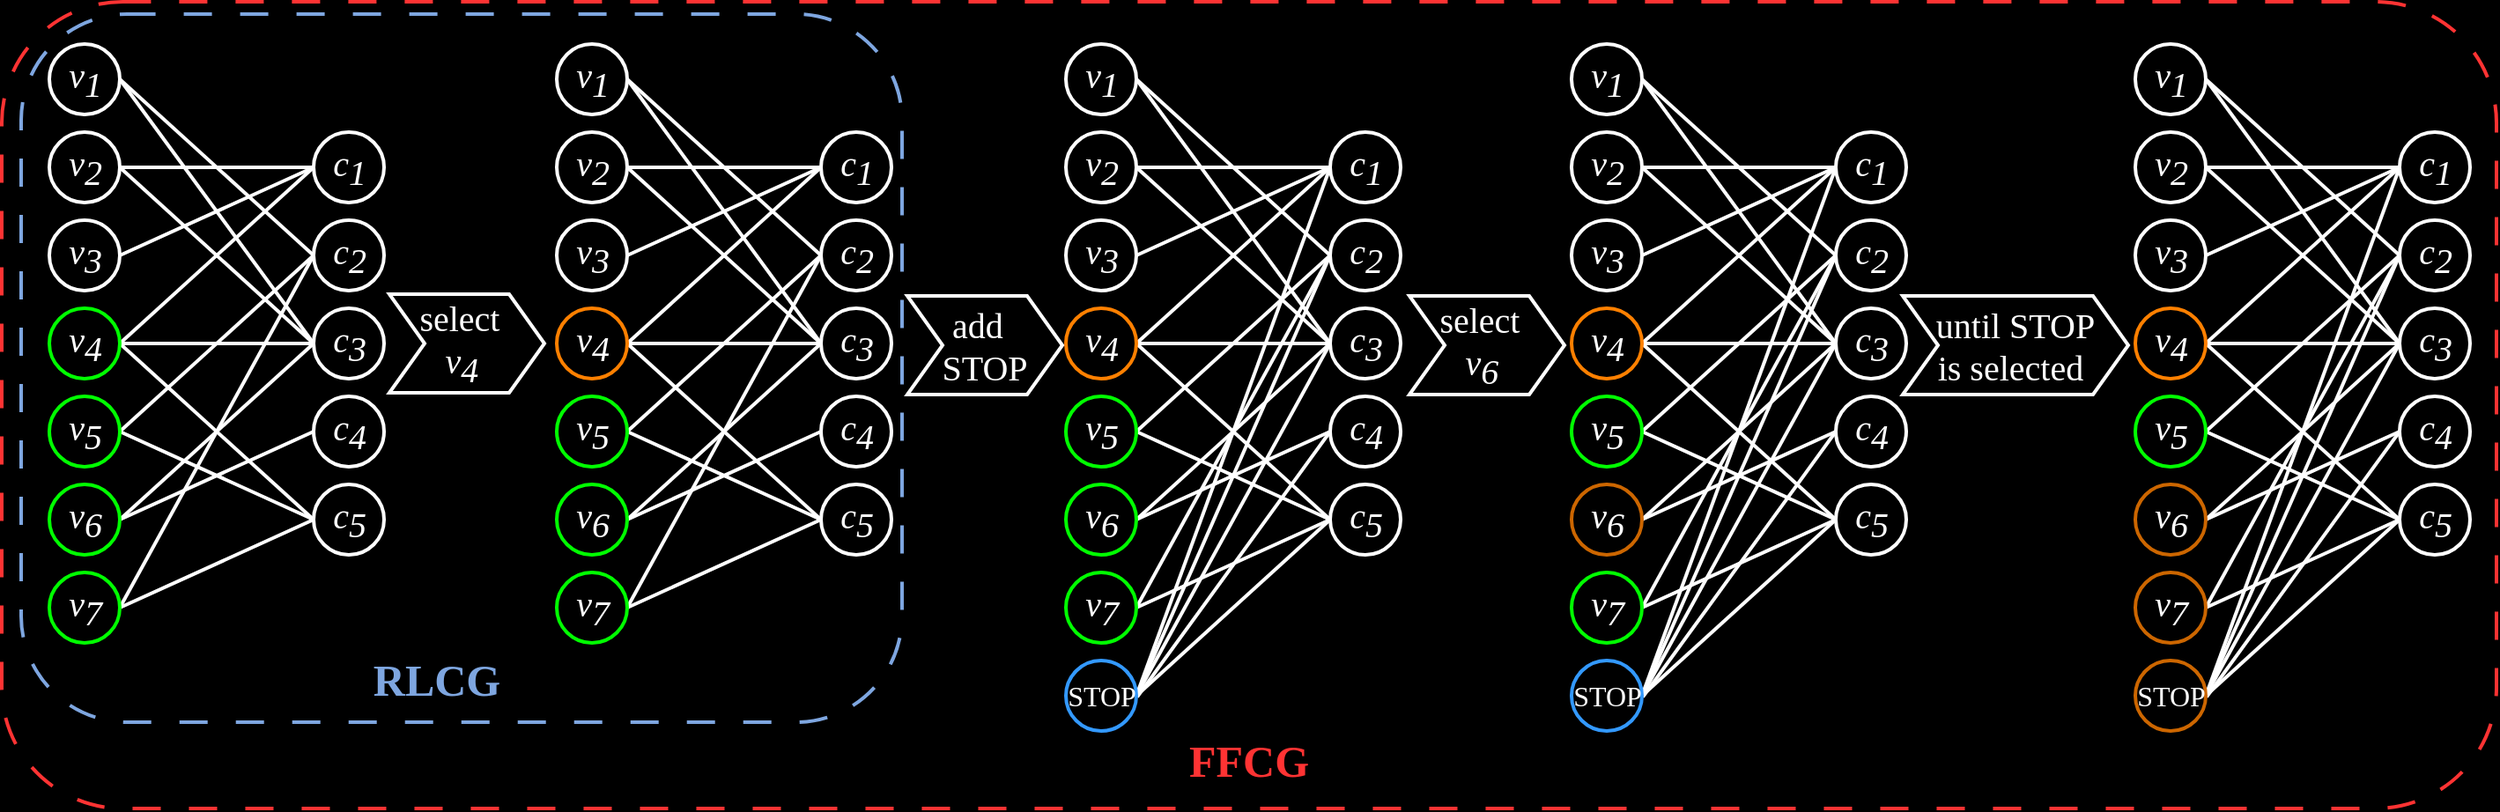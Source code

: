 <mxfile version="22.1.18" type="github">
  <diagram name="第 1 页" id="nhE841UUwjjlUFFot7gs">
    <mxGraphModel dx="1387" dy="989" grid="0" gridSize="10" guides="1" tooltips="1" connect="1" arrows="1" fold="1" page="0" pageScale="1" pageWidth="827" pageHeight="1169" background="#000000" math="0" shadow="0">
      <root>
        <mxCell id="0" />
        <mxCell id="1" parent="0" />
        <mxCell id="m7B9csSSpckp7PrpWBlc-17" style="edgeStyle=none;rounded=0;orthogonalLoop=1;jettySize=auto;html=1;exitX=1;exitY=0.5;exitDx=0;exitDy=0;entryX=0;entryY=0.5;entryDx=0;entryDy=0;strokeColor=#FFFFFF;endArrow=none;endFill=0;strokeWidth=2;" parent="1" source="m7B9csSSpckp7PrpWBlc-4" target="m7B9csSSpckp7PrpWBlc-8" edge="1">
          <mxGeometry relative="1" as="geometry" />
        </mxCell>
        <mxCell id="m7B9csSSpckp7PrpWBlc-20" style="edgeStyle=none;shape=connector;rounded=0;orthogonalLoop=1;jettySize=auto;html=1;exitX=1;exitY=0.5;exitDx=0;exitDy=0;entryX=0;entryY=0.5;entryDx=0;entryDy=0;labelBackgroundColor=default;strokeColor=#FFFFFF;align=center;verticalAlign=middle;fontFamily=Helvetica;fontSize=11;fontColor=default;endArrow=none;endFill=0;strokeWidth=2;" parent="1" source="m7B9csSSpckp7PrpWBlc-1" target="m7B9csSSpckp7PrpWBlc-9" edge="1">
          <mxGeometry relative="1" as="geometry" />
        </mxCell>
        <mxCell id="m7B9csSSpckp7PrpWBlc-22" style="edgeStyle=none;shape=connector;rounded=0;orthogonalLoop=1;jettySize=auto;html=1;exitX=1;exitY=0.5;exitDx=0;exitDy=0;entryX=0;entryY=0.5;entryDx=0;entryDy=0;labelBackgroundColor=default;strokeColor=#FFFFFF;align=center;verticalAlign=middle;fontFamily=Helvetica;fontSize=11;fontColor=default;endArrow=none;endFill=0;strokeWidth=2;" parent="1" source="m7B9csSSpckp7PrpWBlc-1" target="m7B9csSSpckp7PrpWBlc-10" edge="1">
          <mxGeometry relative="1" as="geometry" />
        </mxCell>
        <mxCell id="m7B9csSSpckp7PrpWBlc-1" value="&lt;i style=&quot;font-size: 20px;&quot;&gt;&lt;font face=&quot;Times New Roman&quot; style=&quot;font-size: 20px;&quot;&gt;v&lt;sub style=&quot;font-size: 20px;&quot;&gt;1&lt;/sub&gt;&lt;/font&gt;&lt;/i&gt;" style="ellipse;html=1;aspect=fixed;labelBackgroundColor=#000000;fontColor=#FFFFFF;fillColor=#000000;strokeColor=#FFFFFF;strokeWidth=2;fontSize=20;" parent="1" vertex="1">
          <mxGeometry x="132" y="71" width="40" height="40" as="geometry" />
        </mxCell>
        <mxCell id="m7B9csSSpckp7PrpWBlc-19" style="edgeStyle=none;shape=connector;rounded=0;orthogonalLoop=1;jettySize=auto;html=1;exitX=1;exitY=0.5;exitDx=0;exitDy=0;labelBackgroundColor=default;strokeColor=#FFFFFF;align=center;verticalAlign=middle;fontFamily=Helvetica;fontSize=11;fontColor=default;endArrow=none;endFill=0;strokeWidth=2;" parent="1" source="m7B9csSSpckp7PrpWBlc-2" target="m7B9csSSpckp7PrpWBlc-8" edge="1">
          <mxGeometry relative="1" as="geometry" />
        </mxCell>
        <mxCell id="m7B9csSSpckp7PrpWBlc-23" style="edgeStyle=none;shape=connector;rounded=0;orthogonalLoop=1;jettySize=auto;html=1;exitX=1;exitY=0.5;exitDx=0;exitDy=0;labelBackgroundColor=default;strokeColor=#FFFFFF;align=center;verticalAlign=middle;fontFamily=Helvetica;fontSize=11;fontColor=default;endArrow=none;endFill=0;entryX=0;entryY=0.5;entryDx=0;entryDy=0;strokeWidth=2;" parent="1" source="m7B9csSSpckp7PrpWBlc-2" target="m7B9csSSpckp7PrpWBlc-10" edge="1">
          <mxGeometry relative="1" as="geometry">
            <mxPoint x="278" y="239.143" as="targetPoint" />
          </mxGeometry>
        </mxCell>
        <mxCell id="m7B9csSSpckp7PrpWBlc-2" value="&lt;i style=&quot;font-size: 20px;&quot;&gt;&lt;font face=&quot;Times New Roman&quot; style=&quot;font-size: 20px;&quot;&gt;v&lt;sub style=&quot;font-size: 20px;&quot;&gt;2&lt;/sub&gt;&lt;/font&gt;&lt;/i&gt;" style="ellipse;html=1;aspect=fixed;labelBackgroundColor=#000000;fontColor=#FFFFFF;fillColor=#000000;strokeColor=#FFFFFF;strokeWidth=2;fontSize=20;" parent="1" vertex="1">
          <mxGeometry x="132" y="121" width="40" height="40" as="geometry" />
        </mxCell>
        <mxCell id="m7B9csSSpckp7PrpWBlc-21" style="edgeStyle=none;shape=connector;rounded=0;orthogonalLoop=1;jettySize=auto;html=1;exitX=1;exitY=0.5;exitDx=0;exitDy=0;entryX=0;entryY=0.5;entryDx=0;entryDy=0;labelBackgroundColor=default;strokeColor=#FFFFFF;align=center;verticalAlign=middle;fontFamily=Helvetica;fontSize=11;fontColor=default;endArrow=none;endFill=0;strokeWidth=2;" parent="1" source="m7B9csSSpckp7PrpWBlc-3" target="m7B9csSSpckp7PrpWBlc-8" edge="1">
          <mxGeometry relative="1" as="geometry" />
        </mxCell>
        <mxCell id="m7B9csSSpckp7PrpWBlc-3" value="&lt;i style=&quot;font-size: 20px;&quot;&gt;&lt;font face=&quot;Times New Roman&quot; style=&quot;font-size: 20px;&quot;&gt;v&lt;sub style=&quot;font-size: 20px;&quot;&gt;3&lt;/sub&gt;&lt;/font&gt;&lt;/i&gt;" style="ellipse;html=1;aspect=fixed;labelBackgroundColor=#000000;fontColor=#FFFFFF;fillColor=#000000;strokeColor=#FFFFFF;strokeWidth=2;fontSize=20;" parent="1" vertex="1">
          <mxGeometry x="132" y="171" width="40" height="40" as="geometry" />
        </mxCell>
        <mxCell id="m7B9csSSpckp7PrpWBlc-25" style="edgeStyle=none;shape=connector;rounded=0;orthogonalLoop=1;jettySize=auto;html=1;exitX=1;exitY=0.5;exitDx=0;exitDy=0;entryX=0;entryY=0.5;entryDx=0;entryDy=0;labelBackgroundColor=default;strokeColor=#FFFFFF;align=center;verticalAlign=middle;fontFamily=Helvetica;fontSize=11;fontColor=default;endArrow=none;endFill=0;strokeWidth=2;" parent="1" source="m7B9csSSpckp7PrpWBlc-4" target="m7B9csSSpckp7PrpWBlc-12" edge="1">
          <mxGeometry relative="1" as="geometry" />
        </mxCell>
        <mxCell id="m7B9csSSpckp7PrpWBlc-29" style="edgeStyle=none;shape=connector;rounded=0;orthogonalLoop=1;jettySize=auto;html=1;exitX=1;exitY=0.5;exitDx=0;exitDy=0;entryX=0;entryY=0.5;entryDx=0;entryDy=0;labelBackgroundColor=default;strokeColor=#FFFFFF;align=center;verticalAlign=middle;fontFamily=Helvetica;fontSize=11;fontColor=default;endArrow=none;endFill=0;strokeWidth=2;" parent="1" source="m7B9csSSpckp7PrpWBlc-4" target="m7B9csSSpckp7PrpWBlc-10" edge="1">
          <mxGeometry relative="1" as="geometry" />
        </mxCell>
        <mxCell id="m7B9csSSpckp7PrpWBlc-4" value="&lt;i style=&quot;font-size: 20px;&quot;&gt;&lt;font face=&quot;Times New Roman&quot; style=&quot;font-size: 20px;&quot;&gt;v&lt;sub style=&quot;font-size: 20px;&quot;&gt;4&lt;/sub&gt;&lt;/font&gt;&lt;/i&gt;" style="ellipse;html=1;aspect=fixed;labelBackgroundColor=#000000;fontColor=#FFFFFF;fillColor=#000000;strokeColor=#00FF00;strokeWidth=2;fontSize=20;" parent="1" vertex="1">
          <mxGeometry x="132" y="221" width="40" height="40" as="geometry" />
        </mxCell>
        <mxCell id="m7B9csSSpckp7PrpWBlc-24" style="edgeStyle=none;shape=connector;rounded=0;orthogonalLoop=1;jettySize=auto;html=1;exitX=1;exitY=0.5;exitDx=0;exitDy=0;entryX=0;entryY=0.5;entryDx=0;entryDy=0;labelBackgroundColor=default;strokeColor=#FFFFFF;align=center;verticalAlign=middle;fontFamily=Helvetica;fontSize=11;fontColor=default;endArrow=none;endFill=0;strokeWidth=2;" parent="1" source="m7B9csSSpckp7PrpWBlc-5" target="m7B9csSSpckp7PrpWBlc-9" edge="1">
          <mxGeometry relative="1" as="geometry" />
        </mxCell>
        <mxCell id="m7B9csSSpckp7PrpWBlc-30" style="edgeStyle=none;shape=connector;rounded=0;orthogonalLoop=1;jettySize=auto;html=1;exitX=1;exitY=0.5;exitDx=0;exitDy=0;entryX=0;entryY=0.5;entryDx=0;entryDy=0;labelBackgroundColor=default;strokeColor=#FFFFFF;align=center;verticalAlign=middle;fontFamily=Helvetica;fontSize=11;fontColor=default;endArrow=none;endFill=0;strokeWidth=2;" parent="1" source="m7B9csSSpckp7PrpWBlc-5" target="m7B9csSSpckp7PrpWBlc-12" edge="1">
          <mxGeometry relative="1" as="geometry" />
        </mxCell>
        <mxCell id="m7B9csSSpckp7PrpWBlc-5" value="&lt;i style=&quot;font-size: 20px;&quot;&gt;&lt;font face=&quot;Times New Roman&quot; style=&quot;font-size: 20px;&quot;&gt;v&lt;sub style=&quot;font-size: 20px;&quot;&gt;5&lt;/sub&gt;&lt;/font&gt;&lt;/i&gt;" style="ellipse;html=1;aspect=fixed;labelBackgroundColor=#000000;fontColor=#FFFFFF;fillColor=#000000;strokeColor=#00FF00;strokeWidth=2;fontSize=20;" parent="1" vertex="1">
          <mxGeometry x="132" y="271" width="40" height="40" as="geometry" />
        </mxCell>
        <mxCell id="m7B9csSSpckp7PrpWBlc-26" style="edgeStyle=none;shape=connector;rounded=0;orthogonalLoop=1;jettySize=auto;html=1;exitX=1;exitY=0.5;exitDx=0;exitDy=0;entryX=0;entryY=0.5;entryDx=0;entryDy=0;labelBackgroundColor=default;strokeColor=#FFFFFF;align=center;verticalAlign=middle;fontFamily=Helvetica;fontSize=11;fontColor=default;endArrow=none;endFill=0;strokeWidth=2;" parent="1" source="m7B9csSSpckp7PrpWBlc-6" target="m7B9csSSpckp7PrpWBlc-10" edge="1">
          <mxGeometry relative="1" as="geometry" />
        </mxCell>
        <mxCell id="m7B9csSSpckp7PrpWBlc-28" style="edgeStyle=none;shape=connector;rounded=0;orthogonalLoop=1;jettySize=auto;html=1;exitX=1;exitY=0.5;exitDx=0;exitDy=0;entryX=0;entryY=0.5;entryDx=0;entryDy=0;labelBackgroundColor=default;strokeColor=#FFFFFF;align=center;verticalAlign=middle;fontFamily=Helvetica;fontSize=11;fontColor=default;endArrow=none;endFill=0;strokeWidth=2;" parent="1" source="m7B9csSSpckp7PrpWBlc-6" target="m7B9csSSpckp7PrpWBlc-11" edge="1">
          <mxGeometry relative="1" as="geometry" />
        </mxCell>
        <mxCell id="m7B9csSSpckp7PrpWBlc-6" value="&lt;i style=&quot;font-size: 20px;&quot;&gt;&lt;font face=&quot;Times New Roman&quot; style=&quot;font-size: 20px;&quot;&gt;v&lt;sub style=&quot;font-size: 20px;&quot;&gt;6&lt;/sub&gt;&lt;/font&gt;&lt;/i&gt;" style="ellipse;html=1;aspect=fixed;labelBackgroundColor=#000000;fontColor=#FFFFFF;fillColor=#000000;strokeColor=#00FF00;strokeWidth=2;fontSize=20;" parent="1" vertex="1">
          <mxGeometry x="132" y="321" width="40" height="40" as="geometry" />
        </mxCell>
        <mxCell id="m7B9csSSpckp7PrpWBlc-27" style="edgeStyle=none;shape=connector;rounded=0;orthogonalLoop=1;jettySize=auto;html=1;exitX=1;exitY=0.5;exitDx=0;exitDy=0;entryX=0;entryY=0.5;entryDx=0;entryDy=0;labelBackgroundColor=default;strokeColor=#FFFFFF;align=center;verticalAlign=middle;fontFamily=Helvetica;fontSize=11;fontColor=default;endArrow=none;endFill=0;strokeWidth=2;" parent="1" source="m7B9csSSpckp7PrpWBlc-7" target="m7B9csSSpckp7PrpWBlc-12" edge="1">
          <mxGeometry relative="1" as="geometry" />
        </mxCell>
        <mxCell id="m7B9csSSpckp7PrpWBlc-31" style="edgeStyle=none;shape=connector;rounded=0;orthogonalLoop=1;jettySize=auto;html=1;exitX=1;exitY=0.5;exitDx=0;exitDy=0;entryX=0;entryY=0.5;entryDx=0;entryDy=0;labelBackgroundColor=default;strokeColor=#FFFFFF;align=center;verticalAlign=middle;fontFamily=Helvetica;fontSize=11;fontColor=default;endArrow=none;endFill=0;strokeWidth=2;" parent="1" source="m7B9csSSpckp7PrpWBlc-7" target="m7B9csSSpckp7PrpWBlc-9" edge="1">
          <mxGeometry relative="1" as="geometry" />
        </mxCell>
        <mxCell id="m7B9csSSpckp7PrpWBlc-7" value="&lt;i style=&quot;font-size: 20px;&quot;&gt;&lt;font face=&quot;Times New Roman&quot; style=&quot;font-size: 20px;&quot;&gt;v&lt;sub style=&quot;font-size: 20px;&quot;&gt;7&lt;/sub&gt;&lt;/font&gt;&lt;/i&gt;" style="ellipse;html=1;aspect=fixed;labelBackgroundColor=#000000;fontColor=#FFFFFF;fillColor=#000000;strokeColor=#00FF00;strokeWidth=2;fontSize=20;" parent="1" vertex="1">
          <mxGeometry x="132" y="371" width="40" height="40" as="geometry" />
        </mxCell>
        <mxCell id="m7B9csSSpckp7PrpWBlc-8" value="&lt;i style=&quot;font-size: 20px;&quot;&gt;&lt;font face=&quot;Times New Roman&quot; style=&quot;font-size: 20px;&quot;&gt;c&lt;sub style=&quot;font-size: 20px;&quot;&gt;1&lt;/sub&gt;&lt;/font&gt;&lt;/i&gt;" style="ellipse;html=1;aspect=fixed;labelBackgroundColor=#000000;fontColor=#FFFFFF;fillColor=#000000;strokeColor=#FFFFFF;strokeWidth=2;fontSize=20;" parent="1" vertex="1">
          <mxGeometry x="282" y="121" width="40" height="40" as="geometry" />
        </mxCell>
        <mxCell id="m7B9csSSpckp7PrpWBlc-9" value="&lt;i style=&quot;font-size: 20px;&quot;&gt;&lt;font face=&quot;Times New Roman&quot; style=&quot;font-size: 20px;&quot;&gt;c&lt;sub style=&quot;font-size: 20px;&quot;&gt;2&lt;/sub&gt;&lt;/font&gt;&lt;/i&gt;" style="ellipse;html=1;aspect=fixed;labelBackgroundColor=#000000;fontColor=#FFFFFF;fillColor=#000000;strokeColor=#FFFFFF;strokeWidth=2;fontSize=20;" parent="1" vertex="1">
          <mxGeometry x="282" y="171" width="40" height="40" as="geometry" />
        </mxCell>
        <mxCell id="m7B9csSSpckp7PrpWBlc-10" value="&lt;i style=&quot;font-size: 20px;&quot;&gt;&lt;font face=&quot;Times New Roman&quot; style=&quot;font-size: 20px;&quot;&gt;c&lt;sub style=&quot;font-size: 20px;&quot;&gt;3&lt;/sub&gt;&lt;/font&gt;&lt;/i&gt;" style="ellipse;html=1;aspect=fixed;labelBackgroundColor=#000000;fontColor=#FFFFFF;fillColor=#000000;strokeColor=#FFFFFF;strokeWidth=2;fontSize=20;" parent="1" vertex="1">
          <mxGeometry x="282" y="221" width="40" height="40" as="geometry" />
        </mxCell>
        <mxCell id="m7B9csSSpckp7PrpWBlc-11" value="&lt;i style=&quot;font-size: 20px;&quot;&gt;&lt;font face=&quot;Times New Roman&quot; style=&quot;font-size: 20px;&quot;&gt;c&lt;sub style=&quot;font-size: 20px;&quot;&gt;4&lt;/sub&gt;&lt;/font&gt;&lt;/i&gt;" style="ellipse;html=1;aspect=fixed;labelBackgroundColor=#000000;fontColor=#FFFFFF;fillColor=#000000;strokeColor=#FFFFFF;strokeWidth=2;fontSize=20;" parent="1" vertex="1">
          <mxGeometry x="282" y="271" width="40" height="40" as="geometry" />
        </mxCell>
        <mxCell id="m7B9csSSpckp7PrpWBlc-12" value="&lt;i style=&quot;font-size: 20px;&quot;&gt;&lt;font face=&quot;Times New Roman&quot; style=&quot;font-size: 20px;&quot;&gt;c&lt;sub style=&quot;font-size: 20px;&quot;&gt;5&lt;/sub&gt;&lt;/font&gt;&lt;/i&gt;" style="ellipse;html=1;aspect=fixed;labelBackgroundColor=#000000;fontColor=#FFFFFF;fillColor=#000000;strokeColor=#FFFFFF;strokeWidth=2;fontSize=20;" parent="1" vertex="1">
          <mxGeometry x="282" y="321" width="40" height="40" as="geometry" />
        </mxCell>
        <mxCell id="m7B9csSSpckp7PrpWBlc-32" style="edgeStyle=none;rounded=0;orthogonalLoop=1;jettySize=auto;html=1;exitX=1;exitY=0.5;exitDx=0;exitDy=0;entryX=0;entryY=0.5;entryDx=0;entryDy=0;strokeColor=#FFFFFF;endArrow=none;endFill=0;strokeWidth=2;" parent="1" source="m7B9csSSpckp7PrpWBlc-43" target="m7B9csSSpckp7PrpWBlc-53" edge="1">
          <mxGeometry relative="1" as="geometry" />
        </mxCell>
        <mxCell id="m7B9csSSpckp7PrpWBlc-33" style="edgeStyle=none;shape=connector;rounded=0;orthogonalLoop=1;jettySize=auto;html=1;exitX=1;exitY=0.5;exitDx=0;exitDy=0;entryX=0;entryY=0.5;entryDx=0;entryDy=0;labelBackgroundColor=default;strokeColor=#FFFFFF;align=center;verticalAlign=middle;fontFamily=Helvetica;fontSize=11;fontColor=default;endArrow=none;endFill=0;strokeWidth=2;" parent="1" source="m7B9csSSpckp7PrpWBlc-35" target="m7B9csSSpckp7PrpWBlc-54" edge="1">
          <mxGeometry relative="1" as="geometry" />
        </mxCell>
        <mxCell id="m7B9csSSpckp7PrpWBlc-34" style="edgeStyle=none;shape=connector;rounded=0;orthogonalLoop=1;jettySize=auto;html=1;exitX=1;exitY=0.5;exitDx=0;exitDy=0;entryX=0;entryY=0.5;entryDx=0;entryDy=0;labelBackgroundColor=default;strokeColor=#FFFFFF;align=center;verticalAlign=middle;fontFamily=Helvetica;fontSize=11;fontColor=default;endArrow=none;endFill=0;strokeWidth=2;" parent="1" source="m7B9csSSpckp7PrpWBlc-35" target="m7B9csSSpckp7PrpWBlc-55" edge="1">
          <mxGeometry relative="1" as="geometry" />
        </mxCell>
        <mxCell id="m7B9csSSpckp7PrpWBlc-35" value="&lt;i style=&quot;font-size: 20px;&quot;&gt;&lt;font face=&quot;Times New Roman&quot; style=&quot;font-size: 20px;&quot;&gt;v&lt;sub style=&quot;font-size: 20px;&quot;&gt;1&lt;/sub&gt;&lt;/font&gt;&lt;/i&gt;" style="ellipse;html=1;aspect=fixed;labelBackgroundColor=#000000;fontColor=#FFFFFF;fillColor=#000000;strokeColor=#FFFFFF;strokeWidth=2;fontSize=20;" parent="1" vertex="1">
          <mxGeometry x="420" y="71" width="40" height="40" as="geometry" />
        </mxCell>
        <mxCell id="m7B9csSSpckp7PrpWBlc-36" style="edgeStyle=none;shape=connector;rounded=0;orthogonalLoop=1;jettySize=auto;html=1;exitX=1;exitY=0.5;exitDx=0;exitDy=0;labelBackgroundColor=default;strokeColor=#FFFFFF;align=center;verticalAlign=middle;fontFamily=Helvetica;fontSize=11;fontColor=default;endArrow=none;endFill=0;strokeWidth=2;" parent="1" source="m7B9csSSpckp7PrpWBlc-38" target="m7B9csSSpckp7PrpWBlc-53" edge="1">
          <mxGeometry relative="1" as="geometry" />
        </mxCell>
        <mxCell id="m7B9csSSpckp7PrpWBlc-37" style="edgeStyle=none;shape=connector;rounded=0;orthogonalLoop=1;jettySize=auto;html=1;exitX=1;exitY=0.5;exitDx=0;exitDy=0;labelBackgroundColor=default;strokeColor=#FFFFFF;align=center;verticalAlign=middle;fontFamily=Helvetica;fontSize=11;fontColor=default;endArrow=none;endFill=0;entryX=0;entryY=0.5;entryDx=0;entryDy=0;strokeWidth=2;" parent="1" source="m7B9csSSpckp7PrpWBlc-38" target="m7B9csSSpckp7PrpWBlc-55" edge="1">
          <mxGeometry relative="1" as="geometry">
            <mxPoint x="566" y="239.143" as="targetPoint" />
          </mxGeometry>
        </mxCell>
        <mxCell id="m7B9csSSpckp7PrpWBlc-38" value="&lt;i style=&quot;font-size: 20px;&quot;&gt;&lt;font face=&quot;Times New Roman&quot; style=&quot;font-size: 20px;&quot;&gt;v&lt;sub style=&quot;font-size: 20px;&quot;&gt;2&lt;/sub&gt;&lt;/font&gt;&lt;/i&gt;" style="ellipse;html=1;aspect=fixed;labelBackgroundColor=#000000;fontColor=#FFFFFF;fillColor=#000000;strokeColor=#FFFFFF;strokeWidth=2;fontSize=20;" parent="1" vertex="1">
          <mxGeometry x="420" y="121" width="40" height="40" as="geometry" />
        </mxCell>
        <mxCell id="m7B9csSSpckp7PrpWBlc-39" style="edgeStyle=none;shape=connector;rounded=0;orthogonalLoop=1;jettySize=auto;html=1;exitX=1;exitY=0.5;exitDx=0;exitDy=0;entryX=0;entryY=0.5;entryDx=0;entryDy=0;labelBackgroundColor=default;strokeColor=#FFFFFF;align=center;verticalAlign=middle;fontFamily=Helvetica;fontSize=11;fontColor=default;endArrow=none;endFill=0;strokeWidth=2;" parent="1" source="m7B9csSSpckp7PrpWBlc-40" target="m7B9csSSpckp7PrpWBlc-53" edge="1">
          <mxGeometry relative="1" as="geometry" />
        </mxCell>
        <mxCell id="m7B9csSSpckp7PrpWBlc-40" value="&lt;i style=&quot;font-size: 20px;&quot;&gt;&lt;font face=&quot;Times New Roman&quot; style=&quot;font-size: 20px;&quot;&gt;v&lt;sub style=&quot;font-size: 20px;&quot;&gt;3&lt;/sub&gt;&lt;/font&gt;&lt;/i&gt;" style="ellipse;html=1;aspect=fixed;labelBackgroundColor=#000000;fontColor=#FFFFFF;fillColor=#000000;strokeColor=#FFFFFF;strokeWidth=2;fontSize=20;" parent="1" vertex="1">
          <mxGeometry x="420" y="171" width="40" height="40" as="geometry" />
        </mxCell>
        <mxCell id="m7B9csSSpckp7PrpWBlc-41" style="edgeStyle=none;shape=connector;rounded=0;orthogonalLoop=1;jettySize=auto;html=1;exitX=1;exitY=0.5;exitDx=0;exitDy=0;entryX=0;entryY=0.5;entryDx=0;entryDy=0;labelBackgroundColor=default;strokeColor=#FFFFFF;align=center;verticalAlign=middle;fontFamily=Helvetica;fontSize=11;fontColor=default;endArrow=none;endFill=0;strokeWidth=2;" parent="1" source="m7B9csSSpckp7PrpWBlc-43" target="m7B9csSSpckp7PrpWBlc-57" edge="1">
          <mxGeometry relative="1" as="geometry" />
        </mxCell>
        <mxCell id="m7B9csSSpckp7PrpWBlc-42" style="edgeStyle=none;shape=connector;rounded=0;orthogonalLoop=1;jettySize=auto;html=1;exitX=1;exitY=0.5;exitDx=0;exitDy=0;entryX=0;entryY=0.5;entryDx=0;entryDy=0;labelBackgroundColor=default;strokeColor=#FFFFFF;align=center;verticalAlign=middle;fontFamily=Helvetica;fontSize=11;fontColor=default;endArrow=none;endFill=0;strokeWidth=2;" parent="1" source="m7B9csSSpckp7PrpWBlc-43" target="m7B9csSSpckp7PrpWBlc-55" edge="1">
          <mxGeometry relative="1" as="geometry" />
        </mxCell>
        <mxCell id="m7B9csSSpckp7PrpWBlc-43" value="&lt;i style=&quot;font-size: 20px;&quot;&gt;&lt;font face=&quot;Times New Roman&quot; style=&quot;font-size: 20px;&quot;&gt;v&lt;sub style=&quot;font-size: 20px;&quot;&gt;4&lt;/sub&gt;&lt;/font&gt;&lt;/i&gt;" style="ellipse;html=1;aspect=fixed;labelBackgroundColor=#000000;fontColor=#FFFFFF;fillColor=#000000;strokeColor=#FF8000;strokeWidth=2;fontSize=20;" parent="1" vertex="1">
          <mxGeometry x="420" y="221" width="40" height="40" as="geometry" />
        </mxCell>
        <mxCell id="m7B9csSSpckp7PrpWBlc-44" style="edgeStyle=none;shape=connector;rounded=0;orthogonalLoop=1;jettySize=auto;html=1;exitX=1;exitY=0.5;exitDx=0;exitDy=0;entryX=0;entryY=0.5;entryDx=0;entryDy=0;labelBackgroundColor=default;strokeColor=#FFFFFF;align=center;verticalAlign=middle;fontFamily=Helvetica;fontSize=11;fontColor=default;endArrow=none;endFill=0;strokeWidth=2;" parent="1" source="m7B9csSSpckp7PrpWBlc-46" target="m7B9csSSpckp7PrpWBlc-54" edge="1">
          <mxGeometry relative="1" as="geometry" />
        </mxCell>
        <mxCell id="m7B9csSSpckp7PrpWBlc-45" style="edgeStyle=none;shape=connector;rounded=0;orthogonalLoop=1;jettySize=auto;html=1;exitX=1;exitY=0.5;exitDx=0;exitDy=0;entryX=0;entryY=0.5;entryDx=0;entryDy=0;labelBackgroundColor=default;strokeColor=#FFFFFF;align=center;verticalAlign=middle;fontFamily=Helvetica;fontSize=11;fontColor=default;endArrow=none;endFill=0;strokeWidth=2;" parent="1" source="m7B9csSSpckp7PrpWBlc-46" target="m7B9csSSpckp7PrpWBlc-57" edge="1">
          <mxGeometry relative="1" as="geometry" />
        </mxCell>
        <mxCell id="m7B9csSSpckp7PrpWBlc-46" value="&lt;i style=&quot;font-size: 20px;&quot;&gt;&lt;font face=&quot;Times New Roman&quot; style=&quot;font-size: 20px;&quot;&gt;v&lt;sub style=&quot;font-size: 20px;&quot;&gt;5&lt;/sub&gt;&lt;/font&gt;&lt;/i&gt;" style="ellipse;html=1;aspect=fixed;labelBackgroundColor=#000000;fontColor=#FFFFFF;fillColor=#000000;strokeColor=#00FF00;strokeWidth=2;fontSize=20;" parent="1" vertex="1">
          <mxGeometry x="420" y="271" width="40" height="40" as="geometry" />
        </mxCell>
        <mxCell id="m7B9csSSpckp7PrpWBlc-47" style="edgeStyle=none;shape=connector;rounded=0;orthogonalLoop=1;jettySize=auto;html=1;exitX=1;exitY=0.5;exitDx=0;exitDy=0;entryX=0;entryY=0.5;entryDx=0;entryDy=0;labelBackgroundColor=default;strokeColor=#FFFFFF;align=center;verticalAlign=middle;fontFamily=Helvetica;fontSize=11;fontColor=default;endArrow=none;endFill=0;strokeWidth=2;" parent="1" source="m7B9csSSpckp7PrpWBlc-49" target="m7B9csSSpckp7PrpWBlc-55" edge="1">
          <mxGeometry relative="1" as="geometry" />
        </mxCell>
        <mxCell id="m7B9csSSpckp7PrpWBlc-48" style="edgeStyle=none;shape=connector;rounded=0;orthogonalLoop=1;jettySize=auto;html=1;exitX=1;exitY=0.5;exitDx=0;exitDy=0;entryX=0;entryY=0.5;entryDx=0;entryDy=0;labelBackgroundColor=default;strokeColor=#FFFFFF;align=center;verticalAlign=middle;fontFamily=Helvetica;fontSize=11;fontColor=default;endArrow=none;endFill=0;strokeWidth=2;" parent="1" source="m7B9csSSpckp7PrpWBlc-49" target="m7B9csSSpckp7PrpWBlc-56" edge="1">
          <mxGeometry relative="1" as="geometry" />
        </mxCell>
        <mxCell id="m7B9csSSpckp7PrpWBlc-49" value="&lt;i style=&quot;font-size: 20px;&quot;&gt;&lt;font face=&quot;Times New Roman&quot; style=&quot;font-size: 20px;&quot;&gt;v&lt;sub style=&quot;font-size: 20px;&quot;&gt;6&lt;/sub&gt;&lt;/font&gt;&lt;/i&gt;" style="ellipse;html=1;aspect=fixed;labelBackgroundColor=#000000;fontColor=#FFFFFF;fillColor=#000000;strokeColor=#00FF00;strokeWidth=2;fontSize=20;" parent="1" vertex="1">
          <mxGeometry x="420" y="321" width="40" height="40" as="geometry" />
        </mxCell>
        <mxCell id="m7B9csSSpckp7PrpWBlc-50" style="edgeStyle=none;shape=connector;rounded=0;orthogonalLoop=1;jettySize=auto;html=1;exitX=1;exitY=0.5;exitDx=0;exitDy=0;entryX=0;entryY=0.5;entryDx=0;entryDy=0;labelBackgroundColor=default;strokeColor=#FFFFFF;align=center;verticalAlign=middle;fontFamily=Helvetica;fontSize=11;fontColor=default;endArrow=none;endFill=0;strokeWidth=2;" parent="1" source="m7B9csSSpckp7PrpWBlc-52" target="m7B9csSSpckp7PrpWBlc-57" edge="1">
          <mxGeometry relative="1" as="geometry" />
        </mxCell>
        <mxCell id="m7B9csSSpckp7PrpWBlc-51" style="edgeStyle=none;shape=connector;rounded=0;orthogonalLoop=1;jettySize=auto;html=1;exitX=1;exitY=0.5;exitDx=0;exitDy=0;entryX=0;entryY=0.5;entryDx=0;entryDy=0;labelBackgroundColor=default;strokeColor=#FFFFFF;align=center;verticalAlign=middle;fontFamily=Helvetica;fontSize=11;fontColor=default;endArrow=none;endFill=0;strokeWidth=2;" parent="1" source="m7B9csSSpckp7PrpWBlc-52" target="m7B9csSSpckp7PrpWBlc-54" edge="1">
          <mxGeometry relative="1" as="geometry" />
        </mxCell>
        <mxCell id="m7B9csSSpckp7PrpWBlc-52" value="&lt;i style=&quot;font-size: 20px;&quot;&gt;&lt;font face=&quot;Times New Roman&quot; style=&quot;font-size: 20px;&quot;&gt;v&lt;sub style=&quot;font-size: 20px;&quot;&gt;7&lt;/sub&gt;&lt;/font&gt;&lt;/i&gt;" style="ellipse;html=1;aspect=fixed;labelBackgroundColor=#000000;fontColor=#FFFFFF;fillColor=#000000;strokeColor=#00FF00;strokeWidth=2;fontSize=20;" parent="1" vertex="1">
          <mxGeometry x="420" y="371" width="40" height="40" as="geometry" />
        </mxCell>
        <mxCell id="m7B9csSSpckp7PrpWBlc-53" value="&lt;i style=&quot;font-size: 20px;&quot;&gt;&lt;font face=&quot;Times New Roman&quot; style=&quot;font-size: 20px;&quot;&gt;c&lt;sub style=&quot;font-size: 20px;&quot;&gt;1&lt;/sub&gt;&lt;/font&gt;&lt;/i&gt;" style="ellipse;html=1;aspect=fixed;labelBackgroundColor=#000000;fontColor=#FFFFFF;fillColor=#000000;strokeColor=#FFFFFF;strokeWidth=2;fontSize=20;" parent="1" vertex="1">
          <mxGeometry x="570" y="121" width="40" height="40" as="geometry" />
        </mxCell>
        <mxCell id="m7B9csSSpckp7PrpWBlc-54" value="&lt;i style=&quot;font-size: 20px;&quot;&gt;&lt;font face=&quot;Times New Roman&quot; style=&quot;font-size: 20px;&quot;&gt;c&lt;sub style=&quot;font-size: 20px;&quot;&gt;2&lt;/sub&gt;&lt;/font&gt;&lt;/i&gt;" style="ellipse;html=1;aspect=fixed;labelBackgroundColor=#000000;fontColor=#FFFFFF;fillColor=#000000;strokeColor=#FFFFFF;strokeWidth=2;fontSize=20;" parent="1" vertex="1">
          <mxGeometry x="570" y="171" width="40" height="40" as="geometry" />
        </mxCell>
        <mxCell id="m7B9csSSpckp7PrpWBlc-55" value="&lt;i style=&quot;font-size: 20px;&quot;&gt;&lt;font face=&quot;Times New Roman&quot; style=&quot;font-size: 20px;&quot;&gt;c&lt;sub style=&quot;font-size: 20px;&quot;&gt;3&lt;/sub&gt;&lt;/font&gt;&lt;/i&gt;" style="ellipse;html=1;aspect=fixed;labelBackgroundColor=#000000;fontColor=#FFFFFF;fillColor=#000000;strokeColor=#FFFFFF;strokeWidth=2;fontSize=20;" parent="1" vertex="1">
          <mxGeometry x="570" y="221" width="40" height="40" as="geometry" />
        </mxCell>
        <mxCell id="m7B9csSSpckp7PrpWBlc-56" value="&lt;i style=&quot;font-size: 20px;&quot;&gt;&lt;font face=&quot;Times New Roman&quot; style=&quot;font-size: 20px;&quot;&gt;c&lt;sub style=&quot;font-size: 20px;&quot;&gt;4&lt;/sub&gt;&lt;/font&gt;&lt;/i&gt;" style="ellipse;html=1;aspect=fixed;labelBackgroundColor=#000000;fontColor=#FFFFFF;fillColor=#000000;strokeColor=#FFFFFF;strokeWidth=2;fontSize=20;" parent="1" vertex="1">
          <mxGeometry x="570" y="271" width="40" height="40" as="geometry" />
        </mxCell>
        <mxCell id="m7B9csSSpckp7PrpWBlc-57" value="&lt;i style=&quot;font-size: 20px;&quot;&gt;&lt;font face=&quot;Times New Roman&quot; style=&quot;font-size: 20px;&quot;&gt;c&lt;sub style=&quot;font-size: 20px;&quot;&gt;5&lt;/sub&gt;&lt;/font&gt;&lt;/i&gt;" style="ellipse;html=1;aspect=fixed;labelBackgroundColor=#000000;fontColor=#FFFFFF;fillColor=#000000;strokeColor=#FFFFFF;strokeWidth=2;fontSize=20;" parent="1" vertex="1">
          <mxGeometry x="570" y="321" width="40" height="40" as="geometry" />
        </mxCell>
        <mxCell id="m7B9csSSpckp7PrpWBlc-60" style="edgeStyle=none;rounded=0;orthogonalLoop=1;jettySize=auto;html=1;exitX=1;exitY=0.5;exitDx=0;exitDy=0;entryX=0;entryY=0.5;entryDx=0;entryDy=0;strokeColor=#FFFFFF;endArrow=none;endFill=0;strokeWidth=2;" parent="1" source="m7B9csSSpckp7PrpWBlc-71" target="m7B9csSSpckp7PrpWBlc-81" edge="1">
          <mxGeometry relative="1" as="geometry" />
        </mxCell>
        <mxCell id="m7B9csSSpckp7PrpWBlc-61" style="edgeStyle=none;shape=connector;rounded=0;orthogonalLoop=1;jettySize=auto;html=1;exitX=1;exitY=0.5;exitDx=0;exitDy=0;entryX=0;entryY=0.5;entryDx=0;entryDy=0;labelBackgroundColor=default;strokeColor=#FFFFFF;align=center;verticalAlign=middle;fontFamily=Helvetica;fontSize=11;fontColor=default;endArrow=none;endFill=0;strokeWidth=2;" parent="1" source="m7B9csSSpckp7PrpWBlc-63" target="m7B9csSSpckp7PrpWBlc-82" edge="1">
          <mxGeometry relative="1" as="geometry" />
        </mxCell>
        <mxCell id="m7B9csSSpckp7PrpWBlc-62" style="edgeStyle=none;shape=connector;rounded=0;orthogonalLoop=1;jettySize=auto;html=1;exitX=1;exitY=0.5;exitDx=0;exitDy=0;entryX=0;entryY=0.5;entryDx=0;entryDy=0;labelBackgroundColor=default;strokeColor=#FFFFFF;align=center;verticalAlign=middle;fontFamily=Helvetica;fontSize=11;fontColor=default;endArrow=none;endFill=0;strokeWidth=2;" parent="1" source="m7B9csSSpckp7PrpWBlc-63" target="m7B9csSSpckp7PrpWBlc-83" edge="1">
          <mxGeometry relative="1" as="geometry" />
        </mxCell>
        <mxCell id="m7B9csSSpckp7PrpWBlc-63" value="&lt;i style=&quot;font-size: 20px;&quot;&gt;&lt;font face=&quot;Times New Roman&quot; style=&quot;font-size: 20px;&quot;&gt;v&lt;sub style=&quot;font-size: 20px;&quot;&gt;1&lt;/sub&gt;&lt;/font&gt;&lt;/i&gt;" style="ellipse;html=1;aspect=fixed;labelBackgroundColor=#000000;fontColor=#FFFFFF;fillColor=#000000;strokeColor=#FFFFFF;strokeWidth=2;fontSize=20;" parent="1" vertex="1">
          <mxGeometry x="709" y="71" width="40" height="40" as="geometry" />
        </mxCell>
        <mxCell id="m7B9csSSpckp7PrpWBlc-64" style="edgeStyle=none;shape=connector;rounded=0;orthogonalLoop=1;jettySize=auto;html=1;exitX=1;exitY=0.5;exitDx=0;exitDy=0;labelBackgroundColor=default;strokeColor=#FFFFFF;align=center;verticalAlign=middle;fontFamily=Helvetica;fontSize=11;fontColor=default;endArrow=none;endFill=0;strokeWidth=2;" parent="1" source="m7B9csSSpckp7PrpWBlc-66" target="m7B9csSSpckp7PrpWBlc-81" edge="1">
          <mxGeometry relative="1" as="geometry" />
        </mxCell>
        <mxCell id="m7B9csSSpckp7PrpWBlc-65" style="edgeStyle=none;shape=connector;rounded=0;orthogonalLoop=1;jettySize=auto;html=1;exitX=1;exitY=0.5;exitDx=0;exitDy=0;labelBackgroundColor=default;strokeColor=#FFFFFF;align=center;verticalAlign=middle;fontFamily=Helvetica;fontSize=11;fontColor=default;endArrow=none;endFill=0;entryX=0;entryY=0.5;entryDx=0;entryDy=0;strokeWidth=2;" parent="1" source="m7B9csSSpckp7PrpWBlc-66" target="m7B9csSSpckp7PrpWBlc-83" edge="1">
          <mxGeometry relative="1" as="geometry">
            <mxPoint x="855" y="239.143" as="targetPoint" />
          </mxGeometry>
        </mxCell>
        <mxCell id="m7B9csSSpckp7PrpWBlc-66" value="&lt;i style=&quot;font-size: 20px;&quot;&gt;&lt;font face=&quot;Times New Roman&quot; style=&quot;font-size: 20px;&quot;&gt;v&lt;sub style=&quot;font-size: 20px;&quot;&gt;2&lt;/sub&gt;&lt;/font&gt;&lt;/i&gt;" style="ellipse;html=1;aspect=fixed;labelBackgroundColor=#000000;fontColor=#FFFFFF;fillColor=#000000;strokeColor=#FFFFFF;strokeWidth=2;fontSize=20;" parent="1" vertex="1">
          <mxGeometry x="709" y="121" width="40" height="40" as="geometry" />
        </mxCell>
        <mxCell id="m7B9csSSpckp7PrpWBlc-67" style="edgeStyle=none;shape=connector;rounded=0;orthogonalLoop=1;jettySize=auto;html=1;exitX=1;exitY=0.5;exitDx=0;exitDy=0;entryX=0;entryY=0.5;entryDx=0;entryDy=0;labelBackgroundColor=default;strokeColor=#FFFFFF;align=center;verticalAlign=middle;fontFamily=Helvetica;fontSize=11;fontColor=default;endArrow=none;endFill=0;strokeWidth=2;" parent="1" source="m7B9csSSpckp7PrpWBlc-68" target="m7B9csSSpckp7PrpWBlc-81" edge="1">
          <mxGeometry relative="1" as="geometry" />
        </mxCell>
        <mxCell id="m7B9csSSpckp7PrpWBlc-68" value="&lt;i style=&quot;font-size: 20px;&quot;&gt;&lt;font face=&quot;Times New Roman&quot; style=&quot;font-size: 20px;&quot;&gt;v&lt;sub style=&quot;font-size: 20px;&quot;&gt;3&lt;/sub&gt;&lt;/font&gt;&lt;/i&gt;" style="ellipse;html=1;aspect=fixed;labelBackgroundColor=#000000;fontColor=#FFFFFF;fillColor=#000000;strokeColor=#FFFFFF;strokeWidth=2;fontSize=20;" parent="1" vertex="1">
          <mxGeometry x="709" y="171" width="40" height="40" as="geometry" />
        </mxCell>
        <mxCell id="m7B9csSSpckp7PrpWBlc-69" style="edgeStyle=none;shape=connector;rounded=0;orthogonalLoop=1;jettySize=auto;html=1;exitX=1;exitY=0.5;exitDx=0;exitDy=0;entryX=0;entryY=0.5;entryDx=0;entryDy=0;labelBackgroundColor=default;strokeColor=#FFFFFF;align=center;verticalAlign=middle;fontFamily=Helvetica;fontSize=11;fontColor=default;endArrow=none;endFill=0;strokeWidth=2;" parent="1" source="m7B9csSSpckp7PrpWBlc-71" target="m7B9csSSpckp7PrpWBlc-85" edge="1">
          <mxGeometry relative="1" as="geometry" />
        </mxCell>
        <mxCell id="m7B9csSSpckp7PrpWBlc-70" style="edgeStyle=none;shape=connector;rounded=0;orthogonalLoop=1;jettySize=auto;html=1;exitX=1;exitY=0.5;exitDx=0;exitDy=0;entryX=0;entryY=0.5;entryDx=0;entryDy=0;labelBackgroundColor=default;strokeColor=#FFFFFF;align=center;verticalAlign=middle;fontFamily=Helvetica;fontSize=11;fontColor=default;endArrow=none;endFill=0;strokeWidth=2;" parent="1" source="m7B9csSSpckp7PrpWBlc-71" target="m7B9csSSpckp7PrpWBlc-83" edge="1">
          <mxGeometry relative="1" as="geometry" />
        </mxCell>
        <mxCell id="m7B9csSSpckp7PrpWBlc-71" value="&lt;i style=&quot;font-size: 20px;&quot;&gt;&lt;font face=&quot;Times New Roman&quot; style=&quot;font-size: 20px;&quot;&gt;v&lt;sub style=&quot;font-size: 20px;&quot;&gt;4&lt;/sub&gt;&lt;/font&gt;&lt;/i&gt;" style="ellipse;html=1;aspect=fixed;labelBackgroundColor=#000000;fontColor=#FFFFFF;fillColor=#000000;strokeColor=#FF8000;strokeWidth=2;fontSize=20;" parent="1" vertex="1">
          <mxGeometry x="709" y="221" width="40" height="40" as="geometry" />
        </mxCell>
        <mxCell id="m7B9csSSpckp7PrpWBlc-72" style="edgeStyle=none;shape=connector;rounded=0;orthogonalLoop=1;jettySize=auto;html=1;exitX=1;exitY=0.5;exitDx=0;exitDy=0;entryX=0;entryY=0.5;entryDx=0;entryDy=0;labelBackgroundColor=default;strokeColor=#FFFFFF;align=center;verticalAlign=middle;fontFamily=Helvetica;fontSize=11;fontColor=default;endArrow=none;endFill=0;strokeWidth=2;" parent="1" source="m7B9csSSpckp7PrpWBlc-74" target="m7B9csSSpckp7PrpWBlc-82" edge="1">
          <mxGeometry relative="1" as="geometry" />
        </mxCell>
        <mxCell id="m7B9csSSpckp7PrpWBlc-73" style="edgeStyle=none;shape=connector;rounded=0;orthogonalLoop=1;jettySize=auto;html=1;exitX=1;exitY=0.5;exitDx=0;exitDy=0;entryX=0;entryY=0.5;entryDx=0;entryDy=0;labelBackgroundColor=default;strokeColor=#FFFFFF;align=center;verticalAlign=middle;fontFamily=Helvetica;fontSize=11;fontColor=default;endArrow=none;endFill=0;strokeWidth=2;" parent="1" source="m7B9csSSpckp7PrpWBlc-74" target="m7B9csSSpckp7PrpWBlc-85" edge="1">
          <mxGeometry relative="1" as="geometry" />
        </mxCell>
        <mxCell id="m7B9csSSpckp7PrpWBlc-74" value="&lt;i style=&quot;font-size: 20px;&quot;&gt;&lt;font face=&quot;Times New Roman&quot; style=&quot;font-size: 20px;&quot;&gt;v&lt;sub style=&quot;font-size: 20px;&quot;&gt;5&lt;/sub&gt;&lt;/font&gt;&lt;/i&gt;" style="ellipse;html=1;aspect=fixed;labelBackgroundColor=#000000;fontColor=#FFFFFF;fillColor=#000000;strokeColor=#00FF00;strokeWidth=2;fontSize=20;" parent="1" vertex="1">
          <mxGeometry x="709" y="271" width="40" height="40" as="geometry" />
        </mxCell>
        <mxCell id="m7B9csSSpckp7PrpWBlc-75" style="edgeStyle=none;shape=connector;rounded=0;orthogonalLoop=1;jettySize=auto;html=1;exitX=1;exitY=0.5;exitDx=0;exitDy=0;entryX=0;entryY=0.5;entryDx=0;entryDy=0;labelBackgroundColor=default;strokeColor=#FFFFFF;align=center;verticalAlign=middle;fontFamily=Helvetica;fontSize=11;fontColor=default;endArrow=none;endFill=0;strokeWidth=2;" parent="1" source="m7B9csSSpckp7PrpWBlc-77" target="m7B9csSSpckp7PrpWBlc-83" edge="1">
          <mxGeometry relative="1" as="geometry" />
        </mxCell>
        <mxCell id="m7B9csSSpckp7PrpWBlc-76" style="edgeStyle=none;shape=connector;rounded=0;orthogonalLoop=1;jettySize=auto;html=1;exitX=1;exitY=0.5;exitDx=0;exitDy=0;entryX=0;entryY=0.5;entryDx=0;entryDy=0;labelBackgroundColor=default;strokeColor=#FFFFFF;align=center;verticalAlign=middle;fontFamily=Helvetica;fontSize=11;fontColor=default;endArrow=none;endFill=0;strokeWidth=2;" parent="1" source="m7B9csSSpckp7PrpWBlc-77" target="m7B9csSSpckp7PrpWBlc-84" edge="1">
          <mxGeometry relative="1" as="geometry" />
        </mxCell>
        <mxCell id="m7B9csSSpckp7PrpWBlc-77" value="&lt;i style=&quot;font-size: 20px;&quot;&gt;&lt;font face=&quot;Times New Roman&quot; style=&quot;font-size: 20px;&quot;&gt;v&lt;sub style=&quot;font-size: 20px;&quot;&gt;6&lt;/sub&gt;&lt;/font&gt;&lt;/i&gt;" style="ellipse;html=1;aspect=fixed;labelBackgroundColor=#000000;fontColor=#FFFFFF;fillColor=#000000;strokeColor=#00FF00;strokeWidth=2;fontSize=20;" parent="1" vertex="1">
          <mxGeometry x="709" y="321" width="40" height="40" as="geometry" />
        </mxCell>
        <mxCell id="m7B9csSSpckp7PrpWBlc-78" style="edgeStyle=none;shape=connector;rounded=0;orthogonalLoop=1;jettySize=auto;html=1;exitX=1;exitY=0.5;exitDx=0;exitDy=0;entryX=0;entryY=0.5;entryDx=0;entryDy=0;labelBackgroundColor=default;strokeColor=#FFFFFF;align=center;verticalAlign=middle;fontFamily=Helvetica;fontSize=11;fontColor=default;endArrow=none;endFill=0;strokeWidth=2;" parent="1" source="m7B9csSSpckp7PrpWBlc-80" target="m7B9csSSpckp7PrpWBlc-85" edge="1">
          <mxGeometry relative="1" as="geometry" />
        </mxCell>
        <mxCell id="m7B9csSSpckp7PrpWBlc-79" style="edgeStyle=none;shape=connector;rounded=0;orthogonalLoop=1;jettySize=auto;html=1;exitX=1;exitY=0.5;exitDx=0;exitDy=0;entryX=0;entryY=0.5;entryDx=0;entryDy=0;labelBackgroundColor=default;strokeColor=#FFFFFF;align=center;verticalAlign=middle;fontFamily=Helvetica;fontSize=11;fontColor=default;endArrow=none;endFill=0;strokeWidth=2;" parent="1" source="m7B9csSSpckp7PrpWBlc-80" target="m7B9csSSpckp7PrpWBlc-82" edge="1">
          <mxGeometry relative="1" as="geometry" />
        </mxCell>
        <mxCell id="m7B9csSSpckp7PrpWBlc-80" value="&lt;i style=&quot;font-size: 20px;&quot;&gt;&lt;font face=&quot;Times New Roman&quot; style=&quot;font-size: 20px;&quot;&gt;v&lt;sub style=&quot;font-size: 20px;&quot;&gt;7&lt;/sub&gt;&lt;/font&gt;&lt;/i&gt;" style="ellipse;html=1;aspect=fixed;labelBackgroundColor=#000000;fontColor=#FFFFFF;fillColor=#000000;strokeColor=#00FF00;strokeWidth=2;fontSize=20;" parent="1" vertex="1">
          <mxGeometry x="709" y="371" width="40" height="40" as="geometry" />
        </mxCell>
        <mxCell id="m7B9csSSpckp7PrpWBlc-81" value="&lt;i style=&quot;font-size: 20px;&quot;&gt;&lt;font face=&quot;Times New Roman&quot; style=&quot;font-size: 20px;&quot;&gt;c&lt;sub style=&quot;font-size: 20px;&quot;&gt;1&lt;/sub&gt;&lt;/font&gt;&lt;/i&gt;" style="ellipse;html=1;aspect=fixed;labelBackgroundColor=#000000;fontColor=#FFFFFF;fillColor=#000000;strokeColor=#FFFFFF;strokeWidth=2;fontSize=20;" parent="1" vertex="1">
          <mxGeometry x="859" y="121" width="40" height="40" as="geometry" />
        </mxCell>
        <mxCell id="m7B9csSSpckp7PrpWBlc-82" value="&lt;i style=&quot;font-size: 20px;&quot;&gt;&lt;font face=&quot;Times New Roman&quot; style=&quot;font-size: 20px;&quot;&gt;c&lt;sub style=&quot;font-size: 20px;&quot;&gt;2&lt;/sub&gt;&lt;/font&gt;&lt;/i&gt;" style="ellipse;html=1;aspect=fixed;labelBackgroundColor=#000000;fontColor=#FFFFFF;fillColor=#000000;strokeColor=#FFFFFF;strokeWidth=2;fontSize=20;" parent="1" vertex="1">
          <mxGeometry x="859" y="171" width="40" height="40" as="geometry" />
        </mxCell>
        <mxCell id="m7B9csSSpckp7PrpWBlc-89" style="edgeStyle=none;shape=connector;rounded=0;orthogonalLoop=1;jettySize=auto;html=1;exitX=0;exitY=0.5;exitDx=0;exitDy=0;entryX=1;entryY=0.5;entryDx=0;entryDy=0;labelBackgroundColor=default;strokeColor=#FFFFFF;align=center;verticalAlign=middle;fontFamily=Helvetica;fontSize=11;fontColor=default;endArrow=none;endFill=0;strokeWidth=2;" parent="1" source="m7B9csSSpckp7PrpWBlc-83" target="m7B9csSSpckp7PrpWBlc-86" edge="1">
          <mxGeometry relative="1" as="geometry" />
        </mxCell>
        <mxCell id="m7B9csSSpckp7PrpWBlc-83" value="&lt;i style=&quot;font-size: 20px;&quot;&gt;&lt;font face=&quot;Times New Roman&quot; style=&quot;font-size: 20px;&quot;&gt;c&lt;sub style=&quot;font-size: 20px;&quot;&gt;3&lt;/sub&gt;&lt;/font&gt;&lt;/i&gt;" style="ellipse;html=1;aspect=fixed;labelBackgroundColor=#000000;fontColor=#FFFFFF;fillColor=#000000;strokeColor=#FFFFFF;strokeWidth=2;fontSize=20;" parent="1" vertex="1">
          <mxGeometry x="859" y="221" width="40" height="40" as="geometry" />
        </mxCell>
        <mxCell id="m7B9csSSpckp7PrpWBlc-90" style="edgeStyle=none;shape=connector;rounded=0;orthogonalLoop=1;jettySize=auto;html=1;exitX=0;exitY=0.5;exitDx=0;exitDy=0;labelBackgroundColor=default;strokeColor=#FFFFFF;align=center;verticalAlign=middle;fontFamily=Helvetica;fontSize=11;fontColor=default;endArrow=none;endFill=0;strokeWidth=2;" parent="1" source="m7B9csSSpckp7PrpWBlc-84" edge="1">
          <mxGeometry relative="1" as="geometry">
            <mxPoint x="749.5" y="441.667" as="targetPoint" />
          </mxGeometry>
        </mxCell>
        <mxCell id="m7B9csSSpckp7PrpWBlc-84" value="&lt;i style=&quot;font-size: 20px;&quot;&gt;&lt;font face=&quot;Times New Roman&quot; style=&quot;font-size: 20px;&quot;&gt;c&lt;sub style=&quot;font-size: 20px;&quot;&gt;4&lt;/sub&gt;&lt;/font&gt;&lt;/i&gt;" style="ellipse;html=1;aspect=fixed;labelBackgroundColor=#000000;fontColor=#FFFFFF;fillColor=#000000;strokeColor=#FFFFFF;strokeWidth=2;fontSize=20;" parent="1" vertex="1">
          <mxGeometry x="859" y="271" width="40" height="40" as="geometry" />
        </mxCell>
        <mxCell id="m7B9csSSpckp7PrpWBlc-91" style="edgeStyle=none;shape=connector;rounded=0;orthogonalLoop=1;jettySize=auto;html=1;exitX=0;exitY=0.5;exitDx=0;exitDy=0;entryX=1;entryY=0.5;entryDx=0;entryDy=0;labelBackgroundColor=default;strokeColor=#FFFFFF;align=center;verticalAlign=middle;fontFamily=Helvetica;fontSize=11;fontColor=default;endArrow=none;endFill=0;strokeWidth=2;" parent="1" source="m7B9csSSpckp7PrpWBlc-85" target="m7B9csSSpckp7PrpWBlc-86" edge="1">
          <mxGeometry relative="1" as="geometry" />
        </mxCell>
        <mxCell id="m7B9csSSpckp7PrpWBlc-85" value="&lt;i style=&quot;font-size: 20px;&quot;&gt;&lt;font face=&quot;Times New Roman&quot; style=&quot;font-size: 20px;&quot;&gt;c&lt;sub style=&quot;font-size: 20px;&quot;&gt;5&lt;/sub&gt;&lt;/font&gt;&lt;/i&gt;" style="ellipse;html=1;aspect=fixed;labelBackgroundColor=#000000;fontColor=#FFFFFF;fillColor=#000000;strokeColor=#FFFFFF;strokeWidth=2;fontSize=20;" parent="1" vertex="1">
          <mxGeometry x="859" y="321" width="40" height="40" as="geometry" />
        </mxCell>
        <mxCell id="m7B9csSSpckp7PrpWBlc-87" style="edgeStyle=none;shape=connector;rounded=0;orthogonalLoop=1;jettySize=auto;html=1;exitX=1;exitY=0.5;exitDx=0;exitDy=0;entryX=0;entryY=0.5;entryDx=0;entryDy=0;labelBackgroundColor=default;strokeColor=#FFFFFF;align=center;verticalAlign=middle;fontFamily=Helvetica;fontSize=11;fontColor=default;endArrow=none;endFill=0;strokeWidth=2;" parent="1" source="m7B9csSSpckp7PrpWBlc-86" target="m7B9csSSpckp7PrpWBlc-81" edge="1">
          <mxGeometry relative="1" as="geometry" />
        </mxCell>
        <mxCell id="m7B9csSSpckp7PrpWBlc-88" style="edgeStyle=none;shape=connector;rounded=0;orthogonalLoop=1;jettySize=auto;html=1;exitX=1;exitY=0.5;exitDx=0;exitDy=0;entryX=0;entryY=0.5;entryDx=0;entryDy=0;labelBackgroundColor=default;strokeColor=#FFFFFF;align=center;verticalAlign=middle;fontFamily=Helvetica;fontSize=11;fontColor=default;endArrow=none;endFill=0;strokeWidth=2;" parent="1" source="m7B9csSSpckp7PrpWBlc-86" target="m7B9csSSpckp7PrpWBlc-82" edge="1">
          <mxGeometry relative="1" as="geometry" />
        </mxCell>
        <mxCell id="m7B9csSSpckp7PrpWBlc-86" value="&lt;font style=&quot;font-size: 16px;&quot; face=&quot;Times New Roman&quot;&gt;STOP&lt;/font&gt;" style="ellipse;html=1;aspect=fixed;labelBackgroundColor=none;fontColor=#FFFFFF;fillColor=#000000;strokeColor=#3399FF;strokeWidth=2;fontSize=16;" parent="1" vertex="1">
          <mxGeometry x="709" y="421" width="40" height="40" as="geometry" />
        </mxCell>
        <mxCell id="m7B9csSSpckp7PrpWBlc-92" style="edgeStyle=none;rounded=0;orthogonalLoop=1;jettySize=auto;html=1;exitX=1;exitY=0.5;exitDx=0;exitDy=0;entryX=0;entryY=0.5;entryDx=0;entryDy=0;strokeColor=#FFFFFF;endArrow=none;endFill=0;strokeWidth=2;" parent="1" source="m7B9csSSpckp7PrpWBlc-103" target="m7B9csSSpckp7PrpWBlc-113" edge="1">
          <mxGeometry relative="1" as="geometry" />
        </mxCell>
        <mxCell id="m7B9csSSpckp7PrpWBlc-93" style="edgeStyle=none;shape=connector;rounded=0;orthogonalLoop=1;jettySize=auto;html=1;exitX=1;exitY=0.5;exitDx=0;exitDy=0;entryX=0;entryY=0.5;entryDx=0;entryDy=0;labelBackgroundColor=default;strokeColor=#FFFFFF;align=center;verticalAlign=middle;fontFamily=Helvetica;fontSize=11;fontColor=default;endArrow=none;endFill=0;strokeWidth=2;" parent="1" source="m7B9csSSpckp7PrpWBlc-95" target="m7B9csSSpckp7PrpWBlc-114" edge="1">
          <mxGeometry relative="1" as="geometry" />
        </mxCell>
        <mxCell id="m7B9csSSpckp7PrpWBlc-94" style="edgeStyle=none;shape=connector;rounded=0;orthogonalLoop=1;jettySize=auto;html=1;exitX=1;exitY=0.5;exitDx=0;exitDy=0;entryX=0;entryY=0.5;entryDx=0;entryDy=0;labelBackgroundColor=default;strokeColor=#FFFFFF;align=center;verticalAlign=middle;fontFamily=Helvetica;fontSize=11;fontColor=default;endArrow=none;endFill=0;strokeWidth=2;" parent="1" source="m7B9csSSpckp7PrpWBlc-95" target="m7B9csSSpckp7PrpWBlc-116" edge="1">
          <mxGeometry relative="1" as="geometry" />
        </mxCell>
        <mxCell id="m7B9csSSpckp7PrpWBlc-95" value="&lt;i style=&quot;font-size: 20px;&quot;&gt;&lt;font face=&quot;Times New Roman&quot; style=&quot;font-size: 20px;&quot;&gt;v&lt;sub style=&quot;font-size: 20px;&quot;&gt;1&lt;/sub&gt;&lt;/font&gt;&lt;/i&gt;" style="ellipse;html=1;aspect=fixed;labelBackgroundColor=#000000;fontColor=#FFFFFF;fillColor=#000000;strokeColor=#FFFFFF;strokeWidth=2;fontSize=20;" parent="1" vertex="1">
          <mxGeometry x="996" y="71" width="40" height="40" as="geometry" />
        </mxCell>
        <mxCell id="m7B9csSSpckp7PrpWBlc-96" style="edgeStyle=none;shape=connector;rounded=0;orthogonalLoop=1;jettySize=auto;html=1;exitX=1;exitY=0.5;exitDx=0;exitDy=0;labelBackgroundColor=default;strokeColor=#FFFFFF;align=center;verticalAlign=middle;fontFamily=Helvetica;fontSize=11;fontColor=default;endArrow=none;endFill=0;strokeWidth=2;" parent="1" source="m7B9csSSpckp7PrpWBlc-98" target="m7B9csSSpckp7PrpWBlc-113" edge="1">
          <mxGeometry relative="1" as="geometry" />
        </mxCell>
        <mxCell id="m7B9csSSpckp7PrpWBlc-97" style="edgeStyle=none;shape=connector;rounded=0;orthogonalLoop=1;jettySize=auto;html=1;exitX=1;exitY=0.5;exitDx=0;exitDy=0;labelBackgroundColor=default;strokeColor=#FFFFFF;align=center;verticalAlign=middle;fontFamily=Helvetica;fontSize=11;fontColor=default;endArrow=none;endFill=0;entryX=0;entryY=0.5;entryDx=0;entryDy=0;strokeWidth=2;" parent="1" source="m7B9csSSpckp7PrpWBlc-98" target="m7B9csSSpckp7PrpWBlc-116" edge="1">
          <mxGeometry relative="1" as="geometry">
            <mxPoint x="1142" y="239.143" as="targetPoint" />
          </mxGeometry>
        </mxCell>
        <mxCell id="m7B9csSSpckp7PrpWBlc-98" value="&lt;i style=&quot;font-size: 20px;&quot;&gt;&lt;font face=&quot;Times New Roman&quot; style=&quot;font-size: 20px;&quot;&gt;v&lt;sub style=&quot;font-size: 20px;&quot;&gt;2&lt;/sub&gt;&lt;/font&gt;&lt;/i&gt;" style="ellipse;html=1;aspect=fixed;labelBackgroundColor=#000000;fontColor=#FFFFFF;fillColor=#000000;strokeColor=#FFFFFF;strokeWidth=2;fontSize=20;" parent="1" vertex="1">
          <mxGeometry x="996" y="121" width="40" height="40" as="geometry" />
        </mxCell>
        <mxCell id="m7B9csSSpckp7PrpWBlc-99" style="edgeStyle=none;shape=connector;rounded=0;orthogonalLoop=1;jettySize=auto;html=1;exitX=1;exitY=0.5;exitDx=0;exitDy=0;entryX=0;entryY=0.5;entryDx=0;entryDy=0;labelBackgroundColor=default;strokeColor=#FFFFFF;align=center;verticalAlign=middle;fontFamily=Helvetica;fontSize=11;fontColor=default;endArrow=none;endFill=0;strokeWidth=2;" parent="1" source="m7B9csSSpckp7PrpWBlc-100" target="m7B9csSSpckp7PrpWBlc-113" edge="1">
          <mxGeometry relative="1" as="geometry" />
        </mxCell>
        <mxCell id="m7B9csSSpckp7PrpWBlc-100" value="&lt;i style=&quot;font-size: 20px;&quot;&gt;&lt;font face=&quot;Times New Roman&quot; style=&quot;font-size: 20px;&quot;&gt;v&lt;sub style=&quot;font-size: 20px;&quot;&gt;3&lt;/sub&gt;&lt;/font&gt;&lt;/i&gt;" style="ellipse;html=1;aspect=fixed;labelBackgroundColor=#000000;fontColor=#FFFFFF;fillColor=#000000;strokeColor=#FFFFFF;strokeWidth=2;fontSize=20;" parent="1" vertex="1">
          <mxGeometry x="996" y="171" width="40" height="40" as="geometry" />
        </mxCell>
        <mxCell id="m7B9csSSpckp7PrpWBlc-101" style="edgeStyle=none;shape=connector;rounded=0;orthogonalLoop=1;jettySize=auto;html=1;exitX=1;exitY=0.5;exitDx=0;exitDy=0;entryX=0;entryY=0.5;entryDx=0;entryDy=0;labelBackgroundColor=default;strokeColor=#FFFFFF;align=center;verticalAlign=middle;fontFamily=Helvetica;fontSize=11;fontColor=default;endArrow=none;endFill=0;strokeWidth=2;" parent="1" source="m7B9csSSpckp7PrpWBlc-103" target="m7B9csSSpckp7PrpWBlc-120" edge="1">
          <mxGeometry relative="1" as="geometry" />
        </mxCell>
        <mxCell id="m7B9csSSpckp7PrpWBlc-102" style="edgeStyle=none;shape=connector;rounded=0;orthogonalLoop=1;jettySize=auto;html=1;exitX=1;exitY=0.5;exitDx=0;exitDy=0;entryX=0;entryY=0.5;entryDx=0;entryDy=0;labelBackgroundColor=default;strokeColor=#FFFFFF;align=center;verticalAlign=middle;fontFamily=Helvetica;fontSize=11;fontColor=default;endArrow=none;endFill=0;strokeWidth=2;" parent="1" source="m7B9csSSpckp7PrpWBlc-103" target="m7B9csSSpckp7PrpWBlc-116" edge="1">
          <mxGeometry relative="1" as="geometry" />
        </mxCell>
        <mxCell id="m7B9csSSpckp7PrpWBlc-103" value="&lt;i style=&quot;font-size: 20px;&quot;&gt;&lt;font face=&quot;Times New Roman&quot; style=&quot;font-size: 20px;&quot;&gt;v&lt;sub style=&quot;font-size: 20px;&quot;&gt;4&lt;/sub&gt;&lt;/font&gt;&lt;/i&gt;" style="ellipse;html=1;aspect=fixed;labelBackgroundColor=#000000;fontColor=#FFFFFF;fillColor=#000000;strokeColor=#FF8000;strokeWidth=2;fontSize=20;" parent="1" vertex="1">
          <mxGeometry x="996" y="221" width="40" height="40" as="geometry" />
        </mxCell>
        <mxCell id="m7B9csSSpckp7PrpWBlc-104" style="edgeStyle=none;shape=connector;rounded=0;orthogonalLoop=1;jettySize=auto;html=1;exitX=1;exitY=0.5;exitDx=0;exitDy=0;entryX=0;entryY=0.5;entryDx=0;entryDy=0;labelBackgroundColor=default;strokeColor=#FFFFFF;align=center;verticalAlign=middle;fontFamily=Helvetica;fontSize=11;fontColor=default;endArrow=none;endFill=0;strokeWidth=2;" parent="1" source="m7B9csSSpckp7PrpWBlc-106" target="m7B9csSSpckp7PrpWBlc-114" edge="1">
          <mxGeometry relative="1" as="geometry" />
        </mxCell>
        <mxCell id="m7B9csSSpckp7PrpWBlc-105" style="edgeStyle=none;shape=connector;rounded=0;orthogonalLoop=1;jettySize=auto;html=1;exitX=1;exitY=0.5;exitDx=0;exitDy=0;entryX=0;entryY=0.5;entryDx=0;entryDy=0;labelBackgroundColor=default;strokeColor=#FFFFFF;align=center;verticalAlign=middle;fontFamily=Helvetica;fontSize=11;fontColor=default;endArrow=none;endFill=0;strokeWidth=2;" parent="1" source="m7B9csSSpckp7PrpWBlc-106" target="m7B9csSSpckp7PrpWBlc-120" edge="1">
          <mxGeometry relative="1" as="geometry" />
        </mxCell>
        <mxCell id="m7B9csSSpckp7PrpWBlc-106" value="&lt;i style=&quot;font-size: 20px;&quot;&gt;&lt;font face=&quot;Times New Roman&quot; style=&quot;font-size: 20px;&quot;&gt;v&lt;sub style=&quot;font-size: 20px;&quot;&gt;5&lt;/sub&gt;&lt;/font&gt;&lt;/i&gt;" style="ellipse;html=1;aspect=fixed;labelBackgroundColor=#000000;fontColor=#FFFFFF;fillColor=#000000;strokeColor=#00FF00;strokeWidth=2;fontSize=20;" parent="1" vertex="1">
          <mxGeometry x="996" y="271" width="40" height="40" as="geometry" />
        </mxCell>
        <mxCell id="m7B9csSSpckp7PrpWBlc-107" style="edgeStyle=none;shape=connector;rounded=0;orthogonalLoop=1;jettySize=auto;html=1;exitX=1;exitY=0.5;exitDx=0;exitDy=0;entryX=0;entryY=0.5;entryDx=0;entryDy=0;labelBackgroundColor=default;strokeColor=#FFFFFF;align=center;verticalAlign=middle;fontFamily=Helvetica;fontSize=11;fontColor=default;endArrow=none;endFill=0;strokeWidth=2;" parent="1" source="m7B9csSSpckp7PrpWBlc-109" target="m7B9csSSpckp7PrpWBlc-116" edge="1">
          <mxGeometry relative="1" as="geometry" />
        </mxCell>
        <mxCell id="m7B9csSSpckp7PrpWBlc-108" style="edgeStyle=none;shape=connector;rounded=0;orthogonalLoop=1;jettySize=auto;html=1;exitX=1;exitY=0.5;exitDx=0;exitDy=0;entryX=0;entryY=0.5;entryDx=0;entryDy=0;labelBackgroundColor=default;strokeColor=#FFFFFF;align=center;verticalAlign=middle;fontFamily=Helvetica;fontSize=11;fontColor=default;endArrow=none;endFill=0;strokeWidth=2;" parent="1" source="m7B9csSSpckp7PrpWBlc-109" target="m7B9csSSpckp7PrpWBlc-118" edge="1">
          <mxGeometry relative="1" as="geometry" />
        </mxCell>
        <mxCell id="m7B9csSSpckp7PrpWBlc-109" value="&lt;i style=&quot;font-size: 20px;&quot;&gt;&lt;font face=&quot;Times New Roman&quot; style=&quot;font-size: 20px;&quot;&gt;v&lt;sub style=&quot;font-size: 20px;&quot;&gt;6&lt;/sub&gt;&lt;/font&gt;&lt;/i&gt;" style="ellipse;html=1;aspect=fixed;labelBackgroundColor=#000000;fontColor=#FFFFFF;fillColor=#000000;strokeColor=#CC6600;strokeWidth=2;fontSize=20;" parent="1" vertex="1">
          <mxGeometry x="996" y="321" width="40" height="40" as="geometry" />
        </mxCell>
        <mxCell id="m7B9csSSpckp7PrpWBlc-110" style="edgeStyle=none;shape=connector;rounded=0;orthogonalLoop=1;jettySize=auto;html=1;exitX=1;exitY=0.5;exitDx=0;exitDy=0;entryX=0;entryY=0.5;entryDx=0;entryDy=0;labelBackgroundColor=default;strokeColor=#FFFFFF;align=center;verticalAlign=middle;fontFamily=Helvetica;fontSize=11;fontColor=default;endArrow=none;endFill=0;strokeWidth=2;" parent="1" source="m7B9csSSpckp7PrpWBlc-112" target="m7B9csSSpckp7PrpWBlc-120" edge="1">
          <mxGeometry relative="1" as="geometry" />
        </mxCell>
        <mxCell id="m7B9csSSpckp7PrpWBlc-111" style="edgeStyle=none;shape=connector;rounded=0;orthogonalLoop=1;jettySize=auto;html=1;exitX=1;exitY=0.5;exitDx=0;exitDy=0;entryX=0;entryY=0.5;entryDx=0;entryDy=0;labelBackgroundColor=default;strokeColor=#FFFFFF;align=center;verticalAlign=middle;fontFamily=Helvetica;fontSize=11;fontColor=default;endArrow=none;endFill=0;strokeWidth=2;" parent="1" source="m7B9csSSpckp7PrpWBlc-112" target="m7B9csSSpckp7PrpWBlc-114" edge="1">
          <mxGeometry relative="1" as="geometry" />
        </mxCell>
        <mxCell id="m7B9csSSpckp7PrpWBlc-112" value="&lt;i style=&quot;font-size: 20px;&quot;&gt;&lt;font face=&quot;Times New Roman&quot; style=&quot;font-size: 20px;&quot;&gt;v&lt;sub style=&quot;font-size: 20px;&quot;&gt;7&lt;/sub&gt;&lt;/font&gt;&lt;/i&gt;" style="ellipse;html=1;aspect=fixed;labelBackgroundColor=#000000;fontColor=#FFFFFF;fillColor=#000000;strokeColor=#00FF00;strokeWidth=2;fontSize=20;" parent="1" vertex="1">
          <mxGeometry x="996" y="371" width="40" height="40" as="geometry" />
        </mxCell>
        <mxCell id="m7B9csSSpckp7PrpWBlc-113" value="&lt;i style=&quot;font-size: 20px;&quot;&gt;&lt;font face=&quot;Times New Roman&quot; style=&quot;font-size: 20px;&quot;&gt;c&lt;sub style=&quot;font-size: 20px;&quot;&gt;1&lt;/sub&gt;&lt;/font&gt;&lt;/i&gt;" style="ellipse;html=1;aspect=fixed;labelBackgroundColor=#000000;fontColor=#FFFFFF;fillColor=#000000;strokeColor=#FFFFFF;strokeWidth=2;fontSize=20;" parent="1" vertex="1">
          <mxGeometry x="1146" y="121" width="40" height="40" as="geometry" />
        </mxCell>
        <mxCell id="m7B9csSSpckp7PrpWBlc-114" value="&lt;i style=&quot;font-size: 20px;&quot;&gt;&lt;font face=&quot;Times New Roman&quot; style=&quot;font-size: 20px;&quot;&gt;c&lt;sub style=&quot;font-size: 20px;&quot;&gt;2&lt;/sub&gt;&lt;/font&gt;&lt;/i&gt;" style="ellipse;html=1;aspect=fixed;labelBackgroundColor=#000000;fontColor=#FFFFFF;fillColor=#000000;strokeColor=#FFFFFF;strokeWidth=2;fontSize=20;" parent="1" vertex="1">
          <mxGeometry x="1146" y="171" width="40" height="40" as="geometry" />
        </mxCell>
        <mxCell id="m7B9csSSpckp7PrpWBlc-115" style="edgeStyle=none;shape=connector;rounded=0;orthogonalLoop=1;jettySize=auto;html=1;exitX=0;exitY=0.5;exitDx=0;exitDy=0;entryX=1;entryY=0.5;entryDx=0;entryDy=0;labelBackgroundColor=default;strokeColor=#FFFFFF;align=center;verticalAlign=middle;fontFamily=Helvetica;fontSize=11;fontColor=default;endArrow=none;endFill=0;strokeWidth=2;" parent="1" source="m7B9csSSpckp7PrpWBlc-116" target="m7B9csSSpckp7PrpWBlc-123" edge="1">
          <mxGeometry relative="1" as="geometry" />
        </mxCell>
        <mxCell id="m7B9csSSpckp7PrpWBlc-116" value="&lt;i style=&quot;font-size: 20px;&quot;&gt;&lt;font face=&quot;Times New Roman&quot; style=&quot;font-size: 20px;&quot;&gt;c&lt;sub style=&quot;font-size: 20px;&quot;&gt;3&lt;/sub&gt;&lt;/font&gt;&lt;/i&gt;" style="ellipse;html=1;aspect=fixed;labelBackgroundColor=#000000;fontColor=#FFFFFF;fillColor=#000000;strokeColor=#FFFFFF;strokeWidth=2;fontSize=20;" parent="1" vertex="1">
          <mxGeometry x="1146" y="221" width="40" height="40" as="geometry" />
        </mxCell>
        <mxCell id="m7B9csSSpckp7PrpWBlc-117" style="edgeStyle=none;shape=connector;rounded=0;orthogonalLoop=1;jettySize=auto;html=1;exitX=0;exitY=0.5;exitDx=0;exitDy=0;labelBackgroundColor=default;strokeColor=#FFFFFF;align=center;verticalAlign=middle;fontFamily=Helvetica;fontSize=11;fontColor=default;endArrow=none;endFill=0;strokeWidth=2;" parent="1" source="m7B9csSSpckp7PrpWBlc-118" edge="1">
          <mxGeometry relative="1" as="geometry">
            <mxPoint x="1036.5" y="441.667" as="targetPoint" />
          </mxGeometry>
        </mxCell>
        <mxCell id="m7B9csSSpckp7PrpWBlc-118" value="&lt;i style=&quot;font-size: 20px;&quot;&gt;&lt;font face=&quot;Times New Roman&quot; style=&quot;font-size: 20px;&quot;&gt;c&lt;sub style=&quot;font-size: 20px;&quot;&gt;4&lt;/sub&gt;&lt;/font&gt;&lt;/i&gt;" style="ellipse;html=1;aspect=fixed;labelBackgroundColor=#000000;fontColor=#FFFFFF;fillColor=#000000;strokeColor=#FFFFFF;strokeWidth=2;fontSize=20;" parent="1" vertex="1">
          <mxGeometry x="1146" y="271" width="40" height="40" as="geometry" />
        </mxCell>
        <mxCell id="m7B9csSSpckp7PrpWBlc-119" style="edgeStyle=none;shape=connector;rounded=0;orthogonalLoop=1;jettySize=auto;html=1;exitX=0;exitY=0.5;exitDx=0;exitDy=0;entryX=1;entryY=0.5;entryDx=0;entryDy=0;labelBackgroundColor=default;strokeColor=#FFFFFF;align=center;verticalAlign=middle;fontFamily=Helvetica;fontSize=11;fontColor=default;endArrow=none;endFill=0;strokeWidth=2;" parent="1" source="m7B9csSSpckp7PrpWBlc-120" target="m7B9csSSpckp7PrpWBlc-123" edge="1">
          <mxGeometry relative="1" as="geometry" />
        </mxCell>
        <mxCell id="m7B9csSSpckp7PrpWBlc-120" value="&lt;i style=&quot;font-size: 20px;&quot;&gt;&lt;font face=&quot;Times New Roman&quot; style=&quot;font-size: 20px;&quot;&gt;c&lt;sub style=&quot;font-size: 20px;&quot;&gt;5&lt;/sub&gt;&lt;/font&gt;&lt;/i&gt;" style="ellipse;html=1;aspect=fixed;labelBackgroundColor=#000000;fontColor=#FFFFFF;fillColor=#000000;strokeColor=#FFFFFF;strokeWidth=2;fontSize=20;" parent="1" vertex="1">
          <mxGeometry x="1146" y="321" width="40" height="40" as="geometry" />
        </mxCell>
        <mxCell id="m7B9csSSpckp7PrpWBlc-121" style="edgeStyle=none;shape=connector;rounded=0;orthogonalLoop=1;jettySize=auto;html=1;exitX=1;exitY=0.5;exitDx=0;exitDy=0;entryX=0;entryY=0.5;entryDx=0;entryDy=0;labelBackgroundColor=default;strokeColor=#FFFFFF;align=center;verticalAlign=middle;fontFamily=Helvetica;fontSize=11;fontColor=default;endArrow=none;endFill=0;strokeWidth=2;" parent="1" source="m7B9csSSpckp7PrpWBlc-123" target="m7B9csSSpckp7PrpWBlc-113" edge="1">
          <mxGeometry relative="1" as="geometry" />
        </mxCell>
        <mxCell id="m7B9csSSpckp7PrpWBlc-122" style="edgeStyle=none;shape=connector;rounded=0;orthogonalLoop=1;jettySize=auto;html=1;exitX=1;exitY=0.5;exitDx=0;exitDy=0;entryX=0;entryY=0.5;entryDx=0;entryDy=0;labelBackgroundColor=default;strokeColor=#FFFFFF;align=center;verticalAlign=middle;fontFamily=Helvetica;fontSize=11;fontColor=default;endArrow=none;endFill=0;strokeWidth=2;" parent="1" source="m7B9csSSpckp7PrpWBlc-123" target="m7B9csSSpckp7PrpWBlc-114" edge="1">
          <mxGeometry relative="1" as="geometry" />
        </mxCell>
        <mxCell id="m7B9csSSpckp7PrpWBlc-123" value="&lt;font style=&quot;font-size: 16px;&quot; face=&quot;Times New Roman&quot;&gt;STOP&lt;/font&gt;" style="ellipse;html=1;aspect=fixed;labelBackgroundColor=none;fontColor=#FFFFFF;fillColor=#000000;strokeColor=#3399FF;strokeWidth=2;fontSize=16;" parent="1" vertex="1">
          <mxGeometry x="996" y="421" width="40" height="40" as="geometry" />
        </mxCell>
        <mxCell id="m7B9csSSpckp7PrpWBlc-140" value="" style="rounded=1;whiteSpace=wrap;html=1;fontFamily=Helvetica;fontSize=11;fillColor=none;strokeColor=#7EA6E0;dashed=1;dashPattern=8 8;strokeWidth=2;" parent="1" vertex="1">
          <mxGeometry x="116" y="54" width="500" height="402" as="geometry" />
        </mxCell>
        <mxCell id="m7B9csSSpckp7PrpWBlc-143" value="&lt;font style=&quot;background-color: rgb(0, 0, 0); font-size: 25px;&quot; color=&quot;#7ea6e0&quot; face=&quot;Times New Roman&quot;&gt;RLCG&lt;/font&gt;" style="text;html=1;strokeColor=none;fillColor=none;align=center;verticalAlign=middle;whiteSpace=wrap;rounded=0;fontSize=25;fontFamily=Helvetica;fontColor=default;fontStyle=1" parent="1" vertex="1">
          <mxGeometry x="322" y="417" width="60" height="30" as="geometry" />
        </mxCell>
        <mxCell id="m7B9csSSpckp7PrpWBlc-144" style="edgeStyle=none;rounded=0;orthogonalLoop=1;jettySize=auto;html=1;exitX=1;exitY=0.5;exitDx=0;exitDy=0;entryX=0;entryY=0.5;entryDx=0;entryDy=0;strokeColor=#FFFFFF;endArrow=none;endFill=0;strokeWidth=2;" parent="1" source="m7B9csSSpckp7PrpWBlc-155" target="m7B9csSSpckp7PrpWBlc-165" edge="1">
          <mxGeometry relative="1" as="geometry" />
        </mxCell>
        <mxCell id="m7B9csSSpckp7PrpWBlc-145" style="edgeStyle=none;shape=connector;rounded=0;orthogonalLoop=1;jettySize=auto;html=1;exitX=1;exitY=0.5;exitDx=0;exitDy=0;entryX=0;entryY=0.5;entryDx=0;entryDy=0;labelBackgroundColor=default;strokeColor=#FFFFFF;align=center;verticalAlign=middle;fontFamily=Helvetica;fontSize=11;fontColor=default;endArrow=none;endFill=0;strokeWidth=2;" parent="1" source="m7B9csSSpckp7PrpWBlc-147" target="m7B9csSSpckp7PrpWBlc-166" edge="1">
          <mxGeometry relative="1" as="geometry" />
        </mxCell>
        <mxCell id="m7B9csSSpckp7PrpWBlc-146" style="edgeStyle=none;shape=connector;rounded=0;orthogonalLoop=1;jettySize=auto;html=1;exitX=1;exitY=0.5;exitDx=0;exitDy=0;entryX=0;entryY=0.5;entryDx=0;entryDy=0;labelBackgroundColor=default;strokeColor=#FFFFFF;align=center;verticalAlign=middle;fontFamily=Helvetica;fontSize=11;fontColor=default;endArrow=none;endFill=0;strokeWidth=2;" parent="1" source="m7B9csSSpckp7PrpWBlc-147" target="m7B9csSSpckp7PrpWBlc-168" edge="1">
          <mxGeometry relative="1" as="geometry" />
        </mxCell>
        <mxCell id="m7B9csSSpckp7PrpWBlc-147" value="&lt;i style=&quot;font-size: 20px;&quot;&gt;&lt;font face=&quot;Times New Roman&quot; style=&quot;font-size: 20px;&quot;&gt;v&lt;sub style=&quot;font-size: 20px;&quot;&gt;1&lt;/sub&gt;&lt;/font&gt;&lt;/i&gt;" style="ellipse;html=1;aspect=fixed;labelBackgroundColor=#000000;fontColor=#FFFFFF;fillColor=#000000;strokeColor=#FFFFFF;strokeWidth=2;fontSize=20;" parent="1" vertex="1">
          <mxGeometry x="1316" y="71" width="40" height="40" as="geometry" />
        </mxCell>
        <mxCell id="m7B9csSSpckp7PrpWBlc-148" style="edgeStyle=none;shape=connector;rounded=0;orthogonalLoop=1;jettySize=auto;html=1;exitX=1;exitY=0.5;exitDx=0;exitDy=0;labelBackgroundColor=default;strokeColor=#FFFFFF;align=center;verticalAlign=middle;fontFamily=Helvetica;fontSize=11;fontColor=default;endArrow=none;endFill=0;strokeWidth=2;" parent="1" source="m7B9csSSpckp7PrpWBlc-150" target="m7B9csSSpckp7PrpWBlc-165" edge="1">
          <mxGeometry relative="1" as="geometry" />
        </mxCell>
        <mxCell id="m7B9csSSpckp7PrpWBlc-149" style="edgeStyle=none;shape=connector;rounded=0;orthogonalLoop=1;jettySize=auto;html=1;exitX=1;exitY=0.5;exitDx=0;exitDy=0;labelBackgroundColor=default;strokeColor=#FFFFFF;align=center;verticalAlign=middle;fontFamily=Helvetica;fontSize=11;fontColor=default;endArrow=none;endFill=0;entryX=0;entryY=0.5;entryDx=0;entryDy=0;strokeWidth=2;" parent="1" source="m7B9csSSpckp7PrpWBlc-150" target="m7B9csSSpckp7PrpWBlc-168" edge="1">
          <mxGeometry relative="1" as="geometry">
            <mxPoint x="1462" y="239.143" as="targetPoint" />
          </mxGeometry>
        </mxCell>
        <mxCell id="m7B9csSSpckp7PrpWBlc-150" value="&lt;i style=&quot;font-size: 20px;&quot;&gt;&lt;font face=&quot;Times New Roman&quot; style=&quot;font-size: 20px;&quot;&gt;v&lt;sub style=&quot;font-size: 20px;&quot;&gt;2&lt;/sub&gt;&lt;/font&gt;&lt;/i&gt;" style="ellipse;html=1;aspect=fixed;labelBackgroundColor=#000000;fontColor=#FFFFFF;fillColor=#000000;strokeColor=#FFFFFF;strokeWidth=2;fontSize=20;" parent="1" vertex="1">
          <mxGeometry x="1316" y="121" width="40" height="40" as="geometry" />
        </mxCell>
        <mxCell id="m7B9csSSpckp7PrpWBlc-151" style="edgeStyle=none;shape=connector;rounded=0;orthogonalLoop=1;jettySize=auto;html=1;exitX=1;exitY=0.5;exitDx=0;exitDy=0;entryX=0;entryY=0.5;entryDx=0;entryDy=0;labelBackgroundColor=default;strokeColor=#FFFFFF;align=center;verticalAlign=middle;fontFamily=Helvetica;fontSize=11;fontColor=default;endArrow=none;endFill=0;strokeWidth=2;" parent="1" source="m7B9csSSpckp7PrpWBlc-152" target="m7B9csSSpckp7PrpWBlc-165" edge="1">
          <mxGeometry relative="1" as="geometry" />
        </mxCell>
        <mxCell id="m7B9csSSpckp7PrpWBlc-152" value="&lt;i style=&quot;font-size: 20px;&quot;&gt;&lt;font face=&quot;Times New Roman&quot; style=&quot;font-size: 20px;&quot;&gt;v&lt;sub style=&quot;font-size: 20px;&quot;&gt;3&lt;/sub&gt;&lt;/font&gt;&lt;/i&gt;" style="ellipse;html=1;aspect=fixed;labelBackgroundColor=#000000;fontColor=#FFFFFF;fillColor=#000000;strokeColor=#FFFFFF;strokeWidth=2;fontSize=20;" parent="1" vertex="1">
          <mxGeometry x="1316" y="171" width="40" height="40" as="geometry" />
        </mxCell>
        <mxCell id="m7B9csSSpckp7PrpWBlc-153" style="edgeStyle=none;shape=connector;rounded=0;orthogonalLoop=1;jettySize=auto;html=1;exitX=1;exitY=0.5;exitDx=0;exitDy=0;entryX=0;entryY=0.5;entryDx=0;entryDy=0;labelBackgroundColor=default;strokeColor=#FFFFFF;align=center;verticalAlign=middle;fontFamily=Helvetica;fontSize=11;fontColor=default;endArrow=none;endFill=0;strokeWidth=2;" parent="1" source="m7B9csSSpckp7PrpWBlc-155" target="m7B9csSSpckp7PrpWBlc-172" edge="1">
          <mxGeometry relative="1" as="geometry" />
        </mxCell>
        <mxCell id="m7B9csSSpckp7PrpWBlc-154" style="edgeStyle=none;shape=connector;rounded=0;orthogonalLoop=1;jettySize=auto;html=1;exitX=1;exitY=0.5;exitDx=0;exitDy=0;entryX=0;entryY=0.5;entryDx=0;entryDy=0;labelBackgroundColor=default;strokeColor=#FFFFFF;align=center;verticalAlign=middle;fontFamily=Helvetica;fontSize=11;fontColor=default;endArrow=none;endFill=0;strokeWidth=2;" parent="1" source="m7B9csSSpckp7PrpWBlc-155" target="m7B9csSSpckp7PrpWBlc-168" edge="1">
          <mxGeometry relative="1" as="geometry" />
        </mxCell>
        <mxCell id="m7B9csSSpckp7PrpWBlc-155" value="&lt;i style=&quot;font-size: 20px;&quot;&gt;&lt;font face=&quot;Times New Roman&quot; style=&quot;font-size: 20px;&quot;&gt;v&lt;sub style=&quot;font-size: 20px;&quot;&gt;4&lt;/sub&gt;&lt;/font&gt;&lt;/i&gt;" style="ellipse;html=1;aspect=fixed;labelBackgroundColor=#000000;fontColor=#FFFFFF;fillColor=#000000;strokeColor=#FF8000;strokeWidth=2;fontSize=20;" parent="1" vertex="1">
          <mxGeometry x="1316" y="221" width="40" height="40" as="geometry" />
        </mxCell>
        <mxCell id="m7B9csSSpckp7PrpWBlc-156" style="edgeStyle=none;shape=connector;rounded=0;orthogonalLoop=1;jettySize=auto;html=1;exitX=1;exitY=0.5;exitDx=0;exitDy=0;entryX=0;entryY=0.5;entryDx=0;entryDy=0;labelBackgroundColor=default;strokeColor=#FFFFFF;align=center;verticalAlign=middle;fontFamily=Helvetica;fontSize=11;fontColor=default;endArrow=none;endFill=0;strokeWidth=2;" parent="1" source="m7B9csSSpckp7PrpWBlc-158" target="m7B9csSSpckp7PrpWBlc-166" edge="1">
          <mxGeometry relative="1" as="geometry" />
        </mxCell>
        <mxCell id="m7B9csSSpckp7PrpWBlc-157" style="edgeStyle=none;shape=connector;rounded=0;orthogonalLoop=1;jettySize=auto;html=1;exitX=1;exitY=0.5;exitDx=0;exitDy=0;entryX=0;entryY=0.5;entryDx=0;entryDy=0;labelBackgroundColor=default;strokeColor=#FFFFFF;align=center;verticalAlign=middle;fontFamily=Helvetica;fontSize=11;fontColor=default;endArrow=none;endFill=0;strokeWidth=2;" parent="1" source="m7B9csSSpckp7PrpWBlc-158" target="m7B9csSSpckp7PrpWBlc-172" edge="1">
          <mxGeometry relative="1" as="geometry" />
        </mxCell>
        <mxCell id="m7B9csSSpckp7PrpWBlc-158" value="&lt;i style=&quot;font-size: 20px;&quot;&gt;&lt;font face=&quot;Times New Roman&quot; style=&quot;font-size: 20px;&quot;&gt;v&lt;sub style=&quot;font-size: 20px;&quot;&gt;5&lt;/sub&gt;&lt;/font&gt;&lt;/i&gt;" style="ellipse;html=1;aspect=fixed;labelBackgroundColor=#000000;fontColor=#FFFFFF;fillColor=#000000;strokeColor=#00FF00;strokeWidth=2;fontSize=20;" parent="1" vertex="1">
          <mxGeometry x="1316" y="271" width="40" height="40" as="geometry" />
        </mxCell>
        <mxCell id="m7B9csSSpckp7PrpWBlc-159" style="edgeStyle=none;shape=connector;rounded=0;orthogonalLoop=1;jettySize=auto;html=1;exitX=1;exitY=0.5;exitDx=0;exitDy=0;entryX=0;entryY=0.5;entryDx=0;entryDy=0;labelBackgroundColor=default;strokeColor=#FFFFFF;align=center;verticalAlign=middle;fontFamily=Helvetica;fontSize=11;fontColor=default;endArrow=none;endFill=0;strokeWidth=2;" parent="1" source="m7B9csSSpckp7PrpWBlc-161" target="m7B9csSSpckp7PrpWBlc-168" edge="1">
          <mxGeometry relative="1" as="geometry" />
        </mxCell>
        <mxCell id="m7B9csSSpckp7PrpWBlc-160" style="edgeStyle=none;shape=connector;rounded=0;orthogonalLoop=1;jettySize=auto;html=1;exitX=1;exitY=0.5;exitDx=0;exitDy=0;entryX=0;entryY=0.5;entryDx=0;entryDy=0;labelBackgroundColor=default;strokeColor=#FFFFFF;align=center;verticalAlign=middle;fontFamily=Helvetica;fontSize=11;fontColor=default;endArrow=none;endFill=0;strokeWidth=2;" parent="1" source="m7B9csSSpckp7PrpWBlc-161" target="m7B9csSSpckp7PrpWBlc-170" edge="1">
          <mxGeometry relative="1" as="geometry" />
        </mxCell>
        <mxCell id="m7B9csSSpckp7PrpWBlc-161" value="&lt;i style=&quot;font-size: 20px;&quot;&gt;&lt;font face=&quot;Times New Roman&quot; style=&quot;font-size: 20px;&quot;&gt;v&lt;sub style=&quot;font-size: 20px;&quot;&gt;6&lt;/sub&gt;&lt;/font&gt;&lt;/i&gt;" style="ellipse;html=1;aspect=fixed;labelBackgroundColor=#000000;fontColor=#FFFFFF;fillColor=#000000;strokeColor=#CC6600;strokeWidth=2;fontSize=20;" parent="1" vertex="1">
          <mxGeometry x="1316" y="321" width="40" height="40" as="geometry" />
        </mxCell>
        <mxCell id="m7B9csSSpckp7PrpWBlc-162" style="edgeStyle=none;shape=connector;rounded=0;orthogonalLoop=1;jettySize=auto;html=1;exitX=1;exitY=0.5;exitDx=0;exitDy=0;entryX=0;entryY=0.5;entryDx=0;entryDy=0;labelBackgroundColor=default;strokeColor=#FFFFFF;align=center;verticalAlign=middle;fontFamily=Helvetica;fontSize=11;fontColor=default;endArrow=none;endFill=0;strokeWidth=2;" parent="1" source="m7B9csSSpckp7PrpWBlc-164" target="m7B9csSSpckp7PrpWBlc-172" edge="1">
          <mxGeometry relative="1" as="geometry" />
        </mxCell>
        <mxCell id="m7B9csSSpckp7PrpWBlc-163" style="edgeStyle=none;shape=connector;rounded=0;orthogonalLoop=1;jettySize=auto;html=1;exitX=1;exitY=0.5;exitDx=0;exitDy=0;entryX=0;entryY=0.5;entryDx=0;entryDy=0;labelBackgroundColor=default;strokeColor=#FFFFFF;align=center;verticalAlign=middle;fontFamily=Helvetica;fontSize=11;fontColor=default;endArrow=none;endFill=0;strokeWidth=2;" parent="1" source="m7B9csSSpckp7PrpWBlc-164" target="m7B9csSSpckp7PrpWBlc-166" edge="1">
          <mxGeometry relative="1" as="geometry" />
        </mxCell>
        <mxCell id="m7B9csSSpckp7PrpWBlc-164" value="&lt;i style=&quot;font-size: 20px;&quot;&gt;&lt;font face=&quot;Times New Roman&quot; style=&quot;font-size: 20px;&quot;&gt;v&lt;sub style=&quot;font-size: 20px;&quot;&gt;7&lt;/sub&gt;&lt;/font&gt;&lt;/i&gt;" style="ellipse;html=1;aspect=fixed;labelBackgroundColor=#000000;fontColor=#FFFFFF;fillColor=#000000;strokeColor=#CC6600;strokeWidth=2;fontSize=20;" parent="1" vertex="1">
          <mxGeometry x="1316" y="371" width="40" height="40" as="geometry" />
        </mxCell>
        <mxCell id="m7B9csSSpckp7PrpWBlc-165" value="&lt;i style=&quot;font-size: 20px;&quot;&gt;&lt;font face=&quot;Times New Roman&quot; style=&quot;font-size: 20px;&quot;&gt;c&lt;sub style=&quot;font-size: 20px;&quot;&gt;1&lt;/sub&gt;&lt;/font&gt;&lt;/i&gt;" style="ellipse;html=1;aspect=fixed;labelBackgroundColor=#000000;fontColor=#FFFFFF;fillColor=#000000;strokeColor=#FFFFFF;strokeWidth=2;fontSize=20;" parent="1" vertex="1">
          <mxGeometry x="1466" y="121" width="40" height="40" as="geometry" />
        </mxCell>
        <mxCell id="m7B9csSSpckp7PrpWBlc-166" value="&lt;i style=&quot;font-size: 20px;&quot;&gt;&lt;font face=&quot;Times New Roman&quot; style=&quot;font-size: 20px;&quot;&gt;c&lt;sub style=&quot;font-size: 20px;&quot;&gt;2&lt;/sub&gt;&lt;/font&gt;&lt;/i&gt;" style="ellipse;html=1;aspect=fixed;labelBackgroundColor=#000000;fontColor=#FFFFFF;fillColor=#000000;strokeColor=#FFFFFF;strokeWidth=2;fontSize=20;" parent="1" vertex="1">
          <mxGeometry x="1466" y="171" width="40" height="40" as="geometry" />
        </mxCell>
        <mxCell id="m7B9csSSpckp7PrpWBlc-167" style="edgeStyle=none;shape=connector;rounded=0;orthogonalLoop=1;jettySize=auto;html=1;exitX=0;exitY=0.5;exitDx=0;exitDy=0;entryX=1;entryY=0.5;entryDx=0;entryDy=0;labelBackgroundColor=default;strokeColor=#FFFFFF;align=center;verticalAlign=middle;fontFamily=Helvetica;fontSize=11;fontColor=default;endArrow=none;endFill=0;strokeWidth=2;" parent="1" source="m7B9csSSpckp7PrpWBlc-168" target="m7B9csSSpckp7PrpWBlc-175" edge="1">
          <mxGeometry relative="1" as="geometry" />
        </mxCell>
        <mxCell id="m7B9csSSpckp7PrpWBlc-168" value="&lt;i style=&quot;font-size: 20px;&quot;&gt;&lt;font face=&quot;Times New Roman&quot; style=&quot;font-size: 20px;&quot;&gt;c&lt;sub style=&quot;font-size: 20px;&quot;&gt;3&lt;/sub&gt;&lt;/font&gt;&lt;/i&gt;" style="ellipse;html=1;aspect=fixed;labelBackgroundColor=#000000;fontColor=#FFFFFF;fillColor=#000000;strokeColor=#FFFFFF;strokeWidth=2;fontSize=20;" parent="1" vertex="1">
          <mxGeometry x="1466" y="221" width="40" height="40" as="geometry" />
        </mxCell>
        <mxCell id="m7B9csSSpckp7PrpWBlc-169" style="edgeStyle=none;shape=connector;rounded=0;orthogonalLoop=1;jettySize=auto;html=1;exitX=0;exitY=0.5;exitDx=0;exitDy=0;labelBackgroundColor=default;strokeColor=#FFFFFF;align=center;verticalAlign=middle;fontFamily=Helvetica;fontSize=11;fontColor=default;endArrow=none;endFill=0;strokeWidth=2;" parent="1" source="m7B9csSSpckp7PrpWBlc-170" edge="1">
          <mxGeometry relative="1" as="geometry">
            <mxPoint x="1356.5" y="441.667" as="targetPoint" />
          </mxGeometry>
        </mxCell>
        <mxCell id="m7B9csSSpckp7PrpWBlc-170" value="&lt;i style=&quot;font-size: 20px;&quot;&gt;&lt;font face=&quot;Times New Roman&quot; style=&quot;font-size: 20px;&quot;&gt;c&lt;sub style=&quot;font-size: 20px;&quot;&gt;4&lt;/sub&gt;&lt;/font&gt;&lt;/i&gt;" style="ellipse;html=1;aspect=fixed;labelBackgroundColor=#000000;fontColor=#FFFFFF;fillColor=#000000;strokeColor=#FFFFFF;strokeWidth=2;fontSize=20;" parent="1" vertex="1">
          <mxGeometry x="1466" y="271" width="40" height="40" as="geometry" />
        </mxCell>
        <mxCell id="m7B9csSSpckp7PrpWBlc-171" style="edgeStyle=none;shape=connector;rounded=0;orthogonalLoop=1;jettySize=auto;html=1;exitX=0;exitY=0.5;exitDx=0;exitDy=0;entryX=1;entryY=0.5;entryDx=0;entryDy=0;labelBackgroundColor=default;strokeColor=#FFFFFF;align=center;verticalAlign=middle;fontFamily=Helvetica;fontSize=11;fontColor=default;endArrow=none;endFill=0;strokeWidth=2;" parent="1" source="m7B9csSSpckp7PrpWBlc-172" target="m7B9csSSpckp7PrpWBlc-175" edge="1">
          <mxGeometry relative="1" as="geometry" />
        </mxCell>
        <mxCell id="m7B9csSSpckp7PrpWBlc-172" value="&lt;i style=&quot;font-size: 20px;&quot;&gt;&lt;font face=&quot;Times New Roman&quot; style=&quot;font-size: 20px;&quot;&gt;c&lt;sub style=&quot;font-size: 20px;&quot;&gt;5&lt;/sub&gt;&lt;/font&gt;&lt;/i&gt;" style="ellipse;html=1;aspect=fixed;labelBackgroundColor=#000000;fontColor=#FFFFFF;fillColor=#000000;strokeColor=#FFFFFF;strokeWidth=2;fontSize=20;" parent="1" vertex="1">
          <mxGeometry x="1466" y="321" width="40" height="40" as="geometry" />
        </mxCell>
        <mxCell id="m7B9csSSpckp7PrpWBlc-173" style="edgeStyle=none;shape=connector;rounded=0;orthogonalLoop=1;jettySize=auto;html=1;exitX=1;exitY=0.5;exitDx=0;exitDy=0;entryX=0;entryY=0.5;entryDx=0;entryDy=0;labelBackgroundColor=default;strokeColor=#FFFFFF;align=center;verticalAlign=middle;fontFamily=Helvetica;fontSize=11;fontColor=default;endArrow=none;endFill=0;strokeWidth=2;" parent="1" source="m7B9csSSpckp7PrpWBlc-175" target="m7B9csSSpckp7PrpWBlc-165" edge="1">
          <mxGeometry relative="1" as="geometry" />
        </mxCell>
        <mxCell id="m7B9csSSpckp7PrpWBlc-174" style="edgeStyle=none;shape=connector;rounded=0;orthogonalLoop=1;jettySize=auto;html=1;exitX=1;exitY=0.5;exitDx=0;exitDy=0;entryX=0;entryY=0.5;entryDx=0;entryDy=0;labelBackgroundColor=default;strokeColor=#FFFFFF;align=center;verticalAlign=middle;fontFamily=Helvetica;fontSize=11;fontColor=default;endArrow=none;endFill=0;strokeWidth=2;" parent="1" source="m7B9csSSpckp7PrpWBlc-175" target="m7B9csSSpckp7PrpWBlc-166" edge="1">
          <mxGeometry relative="1" as="geometry" />
        </mxCell>
        <mxCell id="m7B9csSSpckp7PrpWBlc-175" value="&lt;font style=&quot;font-size: 16px;&quot; face=&quot;Times New Roman&quot;&gt;STOP&lt;/font&gt;" style="ellipse;html=1;aspect=fixed;labelBackgroundColor=none;fontColor=#FFFFFF;fillColor=#000000;strokeColor=#CC6600;strokeWidth=2;fontSize=16;" parent="1" vertex="1">
          <mxGeometry x="1316" y="421" width="40" height="40" as="geometry" />
        </mxCell>
        <mxCell id="m7B9csSSpckp7PrpWBlc-176" value="" style="rounded=1;whiteSpace=wrap;html=1;fontFamily=Helvetica;fontSize=11;fillColor=none;strokeColor=#FF3333;dashed=1;dashPattern=8 8;strokeWidth=2;" parent="1" vertex="1">
          <mxGeometry x="105" y="47" width="1416" height="458" as="geometry" />
        </mxCell>
        <mxCell id="m7B9csSSpckp7PrpWBlc-178" value="&lt;font color=&quot;#ff3333&quot; style=&quot;background-color: rgb(0, 0, 0); font-size: 25px;&quot; face=&quot;Times New Roman&quot;&gt;FFCG&lt;/font&gt;" style="text;html=1;strokeColor=none;fillColor=none;align=center;verticalAlign=middle;whiteSpace=wrap;rounded=0;fontSize=25;fontFamily=Helvetica;fontColor=default;fontStyle=1" parent="1" vertex="1">
          <mxGeometry x="783" y="463" width="60" height="30" as="geometry" />
        </mxCell>
        <mxCell id="m7B9csSSpckp7PrpWBlc-179" value="&lt;font style=&quot;border-color: var(--border-color); font-size: 20px;&quot; face=&quot;Times New Roman&quot;&gt;select&amp;nbsp;&lt;/font&gt;&amp;nbsp;&lt;br&gt;&lt;i style=&quot;border-color: var(--border-color); font-size: 20px;&quot;&gt;&lt;font style=&quot;border-color: var(--border-color);&quot; face=&quot;Times New Roman&quot;&gt;v&lt;sub style=&quot;border-color: var(--border-color); font-size: 20px;&quot;&gt;4&lt;/sub&gt;&lt;/font&gt;&lt;/i&gt;&lt;span style=&quot;font-size: 20px;&quot;&gt;&amp;nbsp;&lt;/span&gt;" style="shape=step;perimeter=stepPerimeter;whiteSpace=wrap;html=1;fixedSize=1;fontFamily=Helvetica;fontSize=11;fontColor=#FFFFFF;labelBackgroundColor=none;strokeColor=#FFFFFF;fillColor=none;strokeWidth=2;" parent="1" vertex="1">
          <mxGeometry x="325" y="213" width="88" height="56" as="geometry" />
        </mxCell>
        <mxCell id="m7B9csSSpckp7PrpWBlc-180" value="&lt;font style=&quot;border-color: var(--border-color); font-size: 20px;&quot; face=&quot;Times New Roman&quot;&gt;add&amp;nbsp;&lt;/font&gt;&amp;nbsp;&lt;br&gt;&lt;font style=&quot;font-size: 20px;&quot; face=&quot;Times New Roman&quot;&gt;STOP&lt;/font&gt;" style="shape=step;perimeter=stepPerimeter;whiteSpace=wrap;html=1;fixedSize=1;fontFamily=Helvetica;fontSize=11;fontColor=#FFFFFF;labelBackgroundColor=none;strokeColor=#FFFFFF;fillColor=none;strokeWidth=2;" parent="1" vertex="1">
          <mxGeometry x="619" y="214" width="88" height="56" as="geometry" />
        </mxCell>
        <mxCell id="m7B9csSSpckp7PrpWBlc-181" value="&lt;font style=&quot;border-color: var(--border-color); font-size: 20px;&quot; face=&quot;Times New Roman&quot;&gt;select&amp;nbsp;&lt;/font&gt;&amp;nbsp;&lt;br&gt;&lt;i style=&quot;border-color: var(--border-color); font-size: 20px;&quot;&gt;&lt;font style=&quot;border-color: var(--border-color);&quot; face=&quot;Times New Roman&quot;&gt;v&lt;sub style=&quot;border-color: var(--border-color); font-size: 20px;&quot;&gt;6&lt;/sub&gt;&lt;/font&gt;&lt;/i&gt;&lt;span style=&quot;font-size: 20px;&quot;&gt;&amp;nbsp;&lt;/span&gt;" style="shape=step;perimeter=stepPerimeter;whiteSpace=wrap;html=1;fixedSize=1;fontFamily=Helvetica;fontSize=11;fontColor=#FFFFFF;labelBackgroundColor=none;strokeColor=#FFFFFF;fillColor=none;strokeWidth=2;" parent="1" vertex="1">
          <mxGeometry x="904" y="214" width="88" height="56" as="geometry" />
        </mxCell>
        <mxCell id="m7B9csSSpckp7PrpWBlc-182" value="&lt;font style=&quot;border-color: var(--border-color); font-size: 20px;&quot; face=&quot;Times New Roman&quot;&gt;until STOP&lt;br&gt;is selected&lt;/font&gt;&lt;span style=&quot;font-size: 20px;&quot;&gt;&amp;nbsp;&lt;/span&gt;" style="shape=step;perimeter=stepPerimeter;whiteSpace=wrap;html=1;fixedSize=1;fontFamily=Helvetica;fontSize=11;fontColor=#FFFFFF;labelBackgroundColor=none;strokeColor=#FFFFFF;fillColor=none;strokeWidth=2;" parent="1" vertex="1">
          <mxGeometry x="1184" y="214" width="128" height="56" as="geometry" />
        </mxCell>
      </root>
    </mxGraphModel>
  </diagram>
</mxfile>
